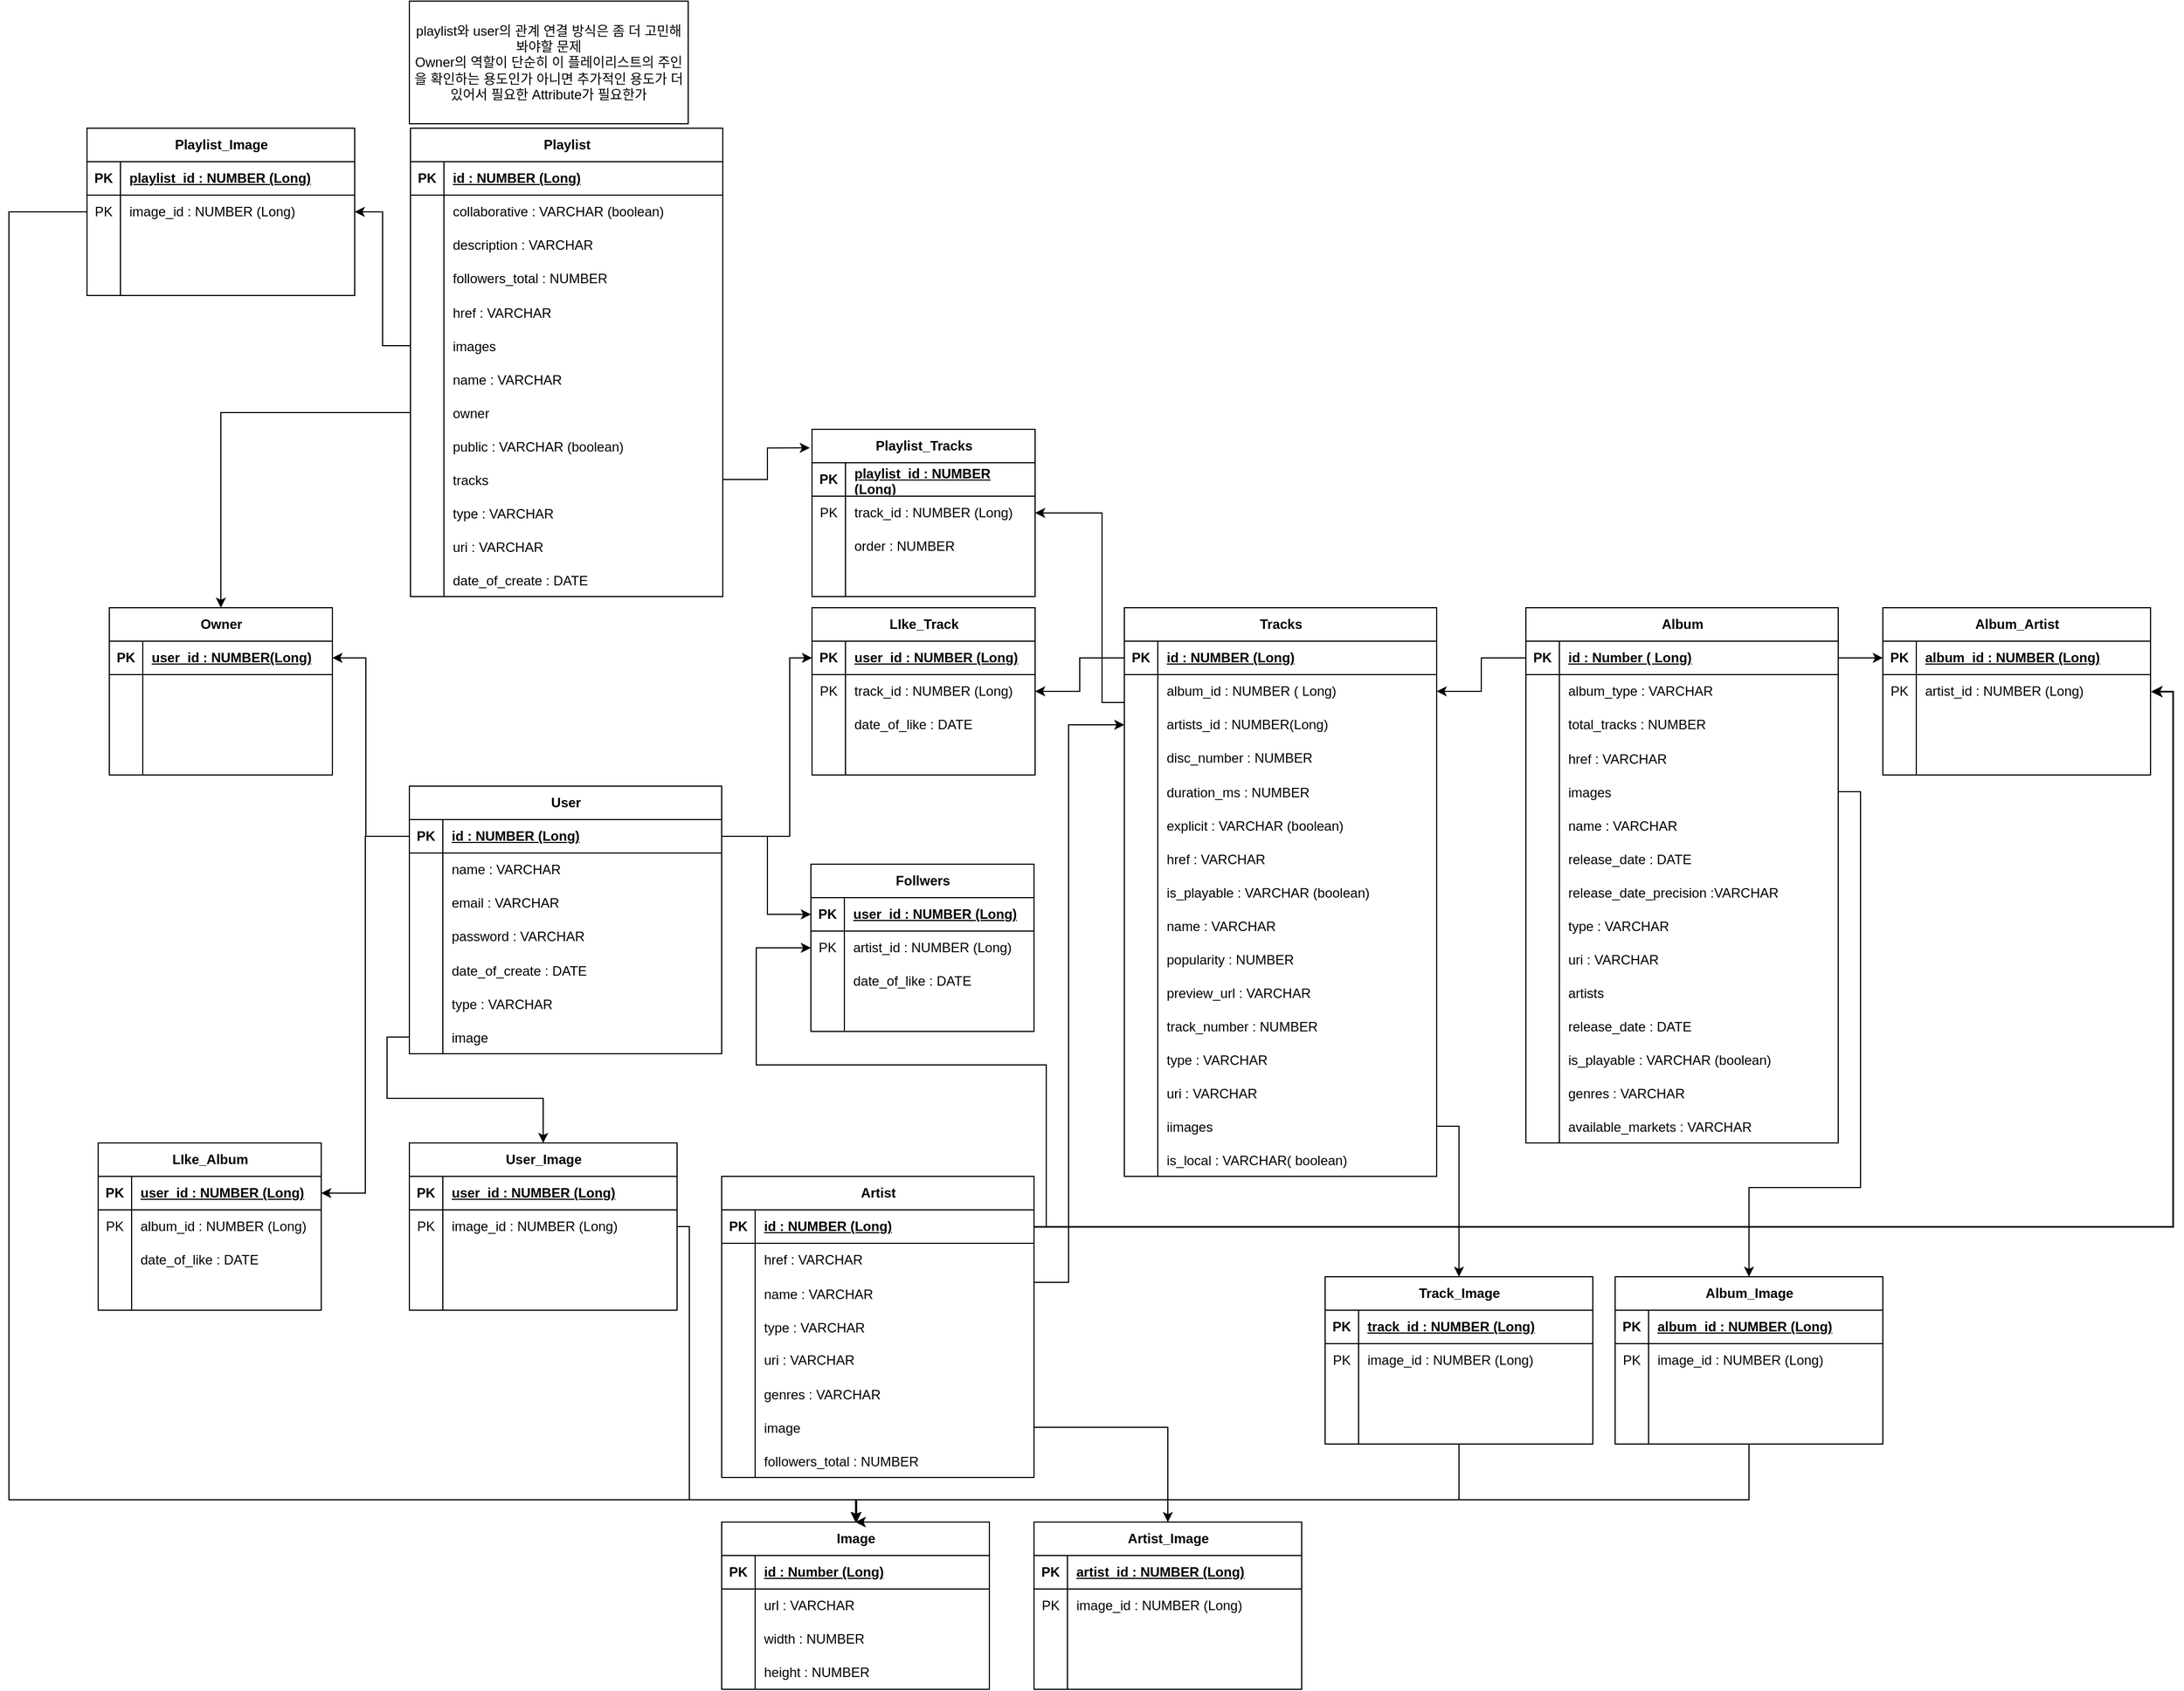 <mxfile version="21.7.2" type="device">
  <diagram name="페이지-1" id="q4cmm6Gt9aSXQXQ5aNz7">
    <mxGraphModel dx="3341" dy="2098" grid="1" gridSize="10" guides="1" tooltips="1" connect="1" arrows="1" fold="1" page="1" pageScale="1" pageWidth="827" pageHeight="1169" math="0" shadow="0">
      <root>
        <mxCell id="0" />
        <mxCell id="1" parent="0" />
        <mxCell id="qiYpQ_CQytjfjUNxKCz5-1" value="Tracks" style="shape=table;startSize=30;container=1;collapsible=1;childLayout=tableLayout;fixedRows=1;rowLines=0;fontStyle=1;align=center;resizeLast=1;html=1;" parent="1" vertex="1">
          <mxGeometry x="-600" y="-40" width="280" height="510" as="geometry">
            <mxRectangle x="250" y="70" width="80" height="30" as="alternateBounds" />
          </mxGeometry>
        </mxCell>
        <mxCell id="qiYpQ_CQytjfjUNxKCz5-2" value="" style="shape=tableRow;horizontal=0;startSize=0;swimlaneHead=0;swimlaneBody=0;fillColor=none;collapsible=0;dropTarget=0;points=[[0,0.5],[1,0.5]];portConstraint=eastwest;top=0;left=0;right=0;bottom=1;" parent="qiYpQ_CQytjfjUNxKCz5-1" vertex="1">
          <mxGeometry y="30" width="280" height="30" as="geometry" />
        </mxCell>
        <mxCell id="qiYpQ_CQytjfjUNxKCz5-3" value="PK" style="shape=partialRectangle;connectable=0;fillColor=none;top=0;left=0;bottom=0;right=0;fontStyle=1;overflow=hidden;whiteSpace=wrap;html=1;" parent="qiYpQ_CQytjfjUNxKCz5-2" vertex="1">
          <mxGeometry width="30" height="30" as="geometry">
            <mxRectangle width="30" height="30" as="alternateBounds" />
          </mxGeometry>
        </mxCell>
        <mxCell id="qiYpQ_CQytjfjUNxKCz5-4" value="id : NUMBER (Long)" style="shape=partialRectangle;connectable=0;fillColor=none;top=0;left=0;bottom=0;right=0;align=left;spacingLeft=6;fontStyle=5;overflow=hidden;whiteSpace=wrap;html=1;" parent="qiYpQ_CQytjfjUNxKCz5-2" vertex="1">
          <mxGeometry x="30" width="250" height="30" as="geometry">
            <mxRectangle width="250" height="30" as="alternateBounds" />
          </mxGeometry>
        </mxCell>
        <mxCell id="qiYpQ_CQytjfjUNxKCz5-5" value="" style="shape=tableRow;horizontal=0;startSize=0;swimlaneHead=0;swimlaneBody=0;fillColor=none;collapsible=0;dropTarget=0;points=[[0,0.5],[1,0.5]];portConstraint=eastwest;top=0;left=0;right=0;bottom=0;" parent="qiYpQ_CQytjfjUNxKCz5-1" vertex="1">
          <mxGeometry y="60" width="280" height="30" as="geometry" />
        </mxCell>
        <mxCell id="qiYpQ_CQytjfjUNxKCz5-6" value="" style="shape=partialRectangle;connectable=0;fillColor=none;top=0;left=0;bottom=0;right=0;editable=1;overflow=hidden;whiteSpace=wrap;html=1;" parent="qiYpQ_CQytjfjUNxKCz5-5" vertex="1">
          <mxGeometry width="30" height="30" as="geometry">
            <mxRectangle width="30" height="30" as="alternateBounds" />
          </mxGeometry>
        </mxCell>
        <mxCell id="qiYpQ_CQytjfjUNxKCz5-7" value="album_id : NUMBER ( Long)" style="shape=partialRectangle;connectable=0;fillColor=none;top=0;left=0;bottom=0;right=0;align=left;spacingLeft=6;overflow=hidden;whiteSpace=wrap;html=1;" parent="qiYpQ_CQytjfjUNxKCz5-5" vertex="1">
          <mxGeometry x="30" width="250" height="30" as="geometry">
            <mxRectangle width="250" height="30" as="alternateBounds" />
          </mxGeometry>
        </mxCell>
        <mxCell id="qiYpQ_CQytjfjUNxKCz5-8" value="" style="shape=tableRow;horizontal=0;startSize=0;swimlaneHead=0;swimlaneBody=0;fillColor=none;collapsible=0;dropTarget=0;points=[[0,0.5],[1,0.5]];portConstraint=eastwest;top=0;left=0;right=0;bottom=0;" parent="qiYpQ_CQytjfjUNxKCz5-1" vertex="1">
          <mxGeometry y="90" width="280" height="30" as="geometry" />
        </mxCell>
        <mxCell id="qiYpQ_CQytjfjUNxKCz5-9" value="" style="shape=partialRectangle;connectable=0;fillColor=none;top=0;left=0;bottom=0;right=0;editable=1;overflow=hidden;whiteSpace=wrap;html=1;" parent="qiYpQ_CQytjfjUNxKCz5-8" vertex="1">
          <mxGeometry width="30" height="30" as="geometry">
            <mxRectangle width="30" height="30" as="alternateBounds" />
          </mxGeometry>
        </mxCell>
        <mxCell id="qiYpQ_CQytjfjUNxKCz5-10" value="artists_id : NUMBER(Long)" style="shape=partialRectangle;connectable=0;fillColor=none;top=0;left=0;bottom=0;right=0;align=left;spacingLeft=6;overflow=hidden;whiteSpace=wrap;html=1;" parent="qiYpQ_CQytjfjUNxKCz5-8" vertex="1">
          <mxGeometry x="30" width="250" height="30" as="geometry">
            <mxRectangle width="250" height="30" as="alternateBounds" />
          </mxGeometry>
        </mxCell>
        <mxCell id="qiYpQ_CQytjfjUNxKCz5-11" value="" style="shape=tableRow;horizontal=0;startSize=0;swimlaneHead=0;swimlaneBody=0;fillColor=none;collapsible=0;dropTarget=0;points=[[0,0.5],[1,0.5]];portConstraint=eastwest;top=0;left=0;right=0;bottom=0;" parent="qiYpQ_CQytjfjUNxKCz5-1" vertex="1">
          <mxGeometry y="120" width="280" height="30" as="geometry" />
        </mxCell>
        <mxCell id="qiYpQ_CQytjfjUNxKCz5-12" value="" style="shape=partialRectangle;connectable=0;fillColor=none;top=0;left=0;bottom=0;right=0;editable=1;overflow=hidden;whiteSpace=wrap;html=1;" parent="qiYpQ_CQytjfjUNxKCz5-11" vertex="1">
          <mxGeometry width="30" height="30" as="geometry">
            <mxRectangle width="30" height="30" as="alternateBounds" />
          </mxGeometry>
        </mxCell>
        <mxCell id="qiYpQ_CQytjfjUNxKCz5-13" value="disc_number : NUMBER" style="shape=partialRectangle;connectable=0;fillColor=none;top=0;left=0;bottom=0;right=0;align=left;spacingLeft=6;overflow=hidden;whiteSpace=wrap;html=1;" parent="qiYpQ_CQytjfjUNxKCz5-11" vertex="1">
          <mxGeometry x="30" width="250" height="30" as="geometry">
            <mxRectangle width="250" height="30" as="alternateBounds" />
          </mxGeometry>
        </mxCell>
        <mxCell id="qiYpQ_CQytjfjUNxKCz5-15" value="" style="shape=tableRow;horizontal=0;startSize=0;swimlaneHead=0;swimlaneBody=0;fillColor=none;collapsible=0;dropTarget=0;points=[[0,0.5],[1,0.5]];portConstraint=eastwest;top=0;left=0;right=0;bottom=0;" parent="qiYpQ_CQytjfjUNxKCz5-1" vertex="1">
          <mxGeometry y="150" width="280" height="30" as="geometry" />
        </mxCell>
        <mxCell id="qiYpQ_CQytjfjUNxKCz5-16" value="" style="shape=partialRectangle;connectable=0;fillColor=none;top=0;left=0;bottom=0;right=0;editable=1;overflow=hidden;" parent="qiYpQ_CQytjfjUNxKCz5-15" vertex="1">
          <mxGeometry width="30" height="30" as="geometry">
            <mxRectangle width="30" height="30" as="alternateBounds" />
          </mxGeometry>
        </mxCell>
        <mxCell id="qiYpQ_CQytjfjUNxKCz5-17" value="duration_ms : NUMBER" style="shape=partialRectangle;connectable=0;fillColor=none;top=0;left=0;bottom=0;right=0;align=left;spacingLeft=6;overflow=hidden;" parent="qiYpQ_CQytjfjUNxKCz5-15" vertex="1">
          <mxGeometry x="30" width="250" height="30" as="geometry">
            <mxRectangle width="250" height="30" as="alternateBounds" />
          </mxGeometry>
        </mxCell>
        <mxCell id="qiYpQ_CQytjfjUNxKCz5-28" value="" style="shape=tableRow;horizontal=0;startSize=0;swimlaneHead=0;swimlaneBody=0;fillColor=none;collapsible=0;dropTarget=0;points=[[0,0.5],[1,0.5]];portConstraint=eastwest;top=0;left=0;right=0;bottom=0;" parent="qiYpQ_CQytjfjUNxKCz5-1" vertex="1">
          <mxGeometry y="180" width="280" height="30" as="geometry" />
        </mxCell>
        <mxCell id="qiYpQ_CQytjfjUNxKCz5-29" value="" style="shape=partialRectangle;connectable=0;fillColor=none;top=0;left=0;bottom=0;right=0;editable=1;overflow=hidden;" parent="qiYpQ_CQytjfjUNxKCz5-28" vertex="1">
          <mxGeometry width="30" height="30" as="geometry">
            <mxRectangle width="30" height="30" as="alternateBounds" />
          </mxGeometry>
        </mxCell>
        <mxCell id="qiYpQ_CQytjfjUNxKCz5-30" value="explicit : VARCHAR (boolean)" style="shape=partialRectangle;connectable=0;fillColor=none;top=0;left=0;bottom=0;right=0;align=left;spacingLeft=6;overflow=hidden;" parent="qiYpQ_CQytjfjUNxKCz5-28" vertex="1">
          <mxGeometry x="30" width="250" height="30" as="geometry">
            <mxRectangle width="250" height="30" as="alternateBounds" />
          </mxGeometry>
        </mxCell>
        <mxCell id="qiYpQ_CQytjfjUNxKCz5-38" value="" style="shape=tableRow;horizontal=0;startSize=0;swimlaneHead=0;swimlaneBody=0;fillColor=none;collapsible=0;dropTarget=0;points=[[0,0.5],[1,0.5]];portConstraint=eastwest;top=0;left=0;right=0;bottom=0;" parent="qiYpQ_CQytjfjUNxKCz5-1" vertex="1">
          <mxGeometry y="210" width="280" height="30" as="geometry" />
        </mxCell>
        <mxCell id="qiYpQ_CQytjfjUNxKCz5-39" value="" style="shape=partialRectangle;connectable=0;fillColor=none;top=0;left=0;bottom=0;right=0;editable=1;overflow=hidden;" parent="qiYpQ_CQytjfjUNxKCz5-38" vertex="1">
          <mxGeometry width="30" height="30" as="geometry">
            <mxRectangle width="30" height="30" as="alternateBounds" />
          </mxGeometry>
        </mxCell>
        <mxCell id="qiYpQ_CQytjfjUNxKCz5-40" value="href : VARCHAR" style="shape=partialRectangle;connectable=0;fillColor=none;top=0;left=0;bottom=0;right=0;align=left;spacingLeft=6;overflow=hidden;" parent="qiYpQ_CQytjfjUNxKCz5-38" vertex="1">
          <mxGeometry x="30" width="250" height="30" as="geometry">
            <mxRectangle width="250" height="30" as="alternateBounds" />
          </mxGeometry>
        </mxCell>
        <mxCell id="qiYpQ_CQytjfjUNxKCz5-41" value="" style="shape=tableRow;horizontal=0;startSize=0;swimlaneHead=0;swimlaneBody=0;fillColor=none;collapsible=0;dropTarget=0;points=[[0,0.5],[1,0.5]];portConstraint=eastwest;top=0;left=0;right=0;bottom=0;" parent="qiYpQ_CQytjfjUNxKCz5-1" vertex="1">
          <mxGeometry y="240" width="280" height="30" as="geometry" />
        </mxCell>
        <mxCell id="qiYpQ_CQytjfjUNxKCz5-42" value="" style="shape=partialRectangle;connectable=0;fillColor=none;top=0;left=0;bottom=0;right=0;editable=1;overflow=hidden;" parent="qiYpQ_CQytjfjUNxKCz5-41" vertex="1">
          <mxGeometry width="30" height="30" as="geometry">
            <mxRectangle width="30" height="30" as="alternateBounds" />
          </mxGeometry>
        </mxCell>
        <mxCell id="qiYpQ_CQytjfjUNxKCz5-43" value="is_playable : VARCHAR (boolean)" style="shape=partialRectangle;connectable=0;fillColor=none;top=0;left=0;bottom=0;right=0;align=left;spacingLeft=6;overflow=hidden;" parent="qiYpQ_CQytjfjUNxKCz5-41" vertex="1">
          <mxGeometry x="30" width="250" height="30" as="geometry">
            <mxRectangle width="250" height="30" as="alternateBounds" />
          </mxGeometry>
        </mxCell>
        <mxCell id="qiYpQ_CQytjfjUNxKCz5-44" value="" style="shape=tableRow;horizontal=0;startSize=0;swimlaneHead=0;swimlaneBody=0;fillColor=none;collapsible=0;dropTarget=0;points=[[0,0.5],[1,0.5]];portConstraint=eastwest;top=0;left=0;right=0;bottom=0;" parent="qiYpQ_CQytjfjUNxKCz5-1" vertex="1">
          <mxGeometry y="270" width="280" height="30" as="geometry" />
        </mxCell>
        <mxCell id="qiYpQ_CQytjfjUNxKCz5-45" value="" style="shape=partialRectangle;connectable=0;fillColor=none;top=0;left=0;bottom=0;right=0;editable=1;overflow=hidden;" parent="qiYpQ_CQytjfjUNxKCz5-44" vertex="1">
          <mxGeometry width="30" height="30" as="geometry">
            <mxRectangle width="30" height="30" as="alternateBounds" />
          </mxGeometry>
        </mxCell>
        <mxCell id="qiYpQ_CQytjfjUNxKCz5-46" value="name : VARCHAR" style="shape=partialRectangle;connectable=0;fillColor=none;top=0;left=0;bottom=0;right=0;align=left;spacingLeft=6;overflow=hidden;" parent="qiYpQ_CQytjfjUNxKCz5-44" vertex="1">
          <mxGeometry x="30" width="250" height="30" as="geometry">
            <mxRectangle width="250" height="30" as="alternateBounds" />
          </mxGeometry>
        </mxCell>
        <mxCell id="qiYpQ_CQytjfjUNxKCz5-47" value="" style="shape=tableRow;horizontal=0;startSize=0;swimlaneHead=0;swimlaneBody=0;fillColor=none;collapsible=0;dropTarget=0;points=[[0,0.5],[1,0.5]];portConstraint=eastwest;top=0;left=0;right=0;bottom=0;" parent="qiYpQ_CQytjfjUNxKCz5-1" vertex="1">
          <mxGeometry y="300" width="280" height="30" as="geometry" />
        </mxCell>
        <mxCell id="qiYpQ_CQytjfjUNxKCz5-48" value="" style="shape=partialRectangle;connectable=0;fillColor=none;top=0;left=0;bottom=0;right=0;editable=1;overflow=hidden;" parent="qiYpQ_CQytjfjUNxKCz5-47" vertex="1">
          <mxGeometry width="30" height="30" as="geometry">
            <mxRectangle width="30" height="30" as="alternateBounds" />
          </mxGeometry>
        </mxCell>
        <mxCell id="qiYpQ_CQytjfjUNxKCz5-49" value="popularity : NUMBER" style="shape=partialRectangle;connectable=0;fillColor=none;top=0;left=0;bottom=0;right=0;align=left;spacingLeft=6;overflow=hidden;" parent="qiYpQ_CQytjfjUNxKCz5-47" vertex="1">
          <mxGeometry x="30" width="250" height="30" as="geometry">
            <mxRectangle width="250" height="30" as="alternateBounds" />
          </mxGeometry>
        </mxCell>
        <mxCell id="qiYpQ_CQytjfjUNxKCz5-50" value="" style="shape=tableRow;horizontal=0;startSize=0;swimlaneHead=0;swimlaneBody=0;fillColor=none;collapsible=0;dropTarget=0;points=[[0,0.5],[1,0.5]];portConstraint=eastwest;top=0;left=0;right=0;bottom=0;" parent="qiYpQ_CQytjfjUNxKCz5-1" vertex="1">
          <mxGeometry y="330" width="280" height="30" as="geometry" />
        </mxCell>
        <mxCell id="qiYpQ_CQytjfjUNxKCz5-51" value="" style="shape=partialRectangle;connectable=0;fillColor=none;top=0;left=0;bottom=0;right=0;editable=1;overflow=hidden;" parent="qiYpQ_CQytjfjUNxKCz5-50" vertex="1">
          <mxGeometry width="30" height="30" as="geometry">
            <mxRectangle width="30" height="30" as="alternateBounds" />
          </mxGeometry>
        </mxCell>
        <mxCell id="qiYpQ_CQytjfjUNxKCz5-52" value="preview_url : VARCHAR" style="shape=partialRectangle;connectable=0;fillColor=none;top=0;left=0;bottom=0;right=0;align=left;spacingLeft=6;overflow=hidden;" parent="qiYpQ_CQytjfjUNxKCz5-50" vertex="1">
          <mxGeometry x="30" width="250" height="30" as="geometry">
            <mxRectangle width="250" height="30" as="alternateBounds" />
          </mxGeometry>
        </mxCell>
        <mxCell id="qiYpQ_CQytjfjUNxKCz5-53" value="" style="shape=tableRow;horizontal=0;startSize=0;swimlaneHead=0;swimlaneBody=0;fillColor=none;collapsible=0;dropTarget=0;points=[[0,0.5],[1,0.5]];portConstraint=eastwest;top=0;left=0;right=0;bottom=0;" parent="qiYpQ_CQytjfjUNxKCz5-1" vertex="1">
          <mxGeometry y="360" width="280" height="30" as="geometry" />
        </mxCell>
        <mxCell id="qiYpQ_CQytjfjUNxKCz5-54" value="" style="shape=partialRectangle;connectable=0;fillColor=none;top=0;left=0;bottom=0;right=0;editable=1;overflow=hidden;" parent="qiYpQ_CQytjfjUNxKCz5-53" vertex="1">
          <mxGeometry width="30" height="30" as="geometry">
            <mxRectangle width="30" height="30" as="alternateBounds" />
          </mxGeometry>
        </mxCell>
        <mxCell id="qiYpQ_CQytjfjUNxKCz5-55" value="track_number : NUMBER" style="shape=partialRectangle;connectable=0;fillColor=none;top=0;left=0;bottom=0;right=0;align=left;spacingLeft=6;overflow=hidden;" parent="qiYpQ_CQytjfjUNxKCz5-53" vertex="1">
          <mxGeometry x="30" width="250" height="30" as="geometry">
            <mxRectangle width="250" height="30" as="alternateBounds" />
          </mxGeometry>
        </mxCell>
        <mxCell id="qiYpQ_CQytjfjUNxKCz5-56" value="" style="shape=tableRow;horizontal=0;startSize=0;swimlaneHead=0;swimlaneBody=0;fillColor=none;collapsible=0;dropTarget=0;points=[[0,0.5],[1,0.5]];portConstraint=eastwest;top=0;left=0;right=0;bottom=0;" parent="qiYpQ_CQytjfjUNxKCz5-1" vertex="1">
          <mxGeometry y="390" width="280" height="30" as="geometry" />
        </mxCell>
        <mxCell id="qiYpQ_CQytjfjUNxKCz5-57" value="" style="shape=partialRectangle;connectable=0;fillColor=none;top=0;left=0;bottom=0;right=0;editable=1;overflow=hidden;" parent="qiYpQ_CQytjfjUNxKCz5-56" vertex="1">
          <mxGeometry width="30" height="30" as="geometry">
            <mxRectangle width="30" height="30" as="alternateBounds" />
          </mxGeometry>
        </mxCell>
        <mxCell id="qiYpQ_CQytjfjUNxKCz5-58" value="type : VARCHAR" style="shape=partialRectangle;connectable=0;fillColor=none;top=0;left=0;bottom=0;right=0;align=left;spacingLeft=6;overflow=hidden;" parent="qiYpQ_CQytjfjUNxKCz5-56" vertex="1">
          <mxGeometry x="30" width="250" height="30" as="geometry">
            <mxRectangle width="250" height="30" as="alternateBounds" />
          </mxGeometry>
        </mxCell>
        <mxCell id="qiYpQ_CQytjfjUNxKCz5-59" value="" style="shape=tableRow;horizontal=0;startSize=0;swimlaneHead=0;swimlaneBody=0;fillColor=none;collapsible=0;dropTarget=0;points=[[0,0.5],[1,0.5]];portConstraint=eastwest;top=0;left=0;right=0;bottom=0;" parent="qiYpQ_CQytjfjUNxKCz5-1" vertex="1">
          <mxGeometry y="420" width="280" height="30" as="geometry" />
        </mxCell>
        <mxCell id="qiYpQ_CQytjfjUNxKCz5-60" value="" style="shape=partialRectangle;connectable=0;fillColor=none;top=0;left=0;bottom=0;right=0;editable=1;overflow=hidden;" parent="qiYpQ_CQytjfjUNxKCz5-59" vertex="1">
          <mxGeometry width="30" height="30" as="geometry">
            <mxRectangle width="30" height="30" as="alternateBounds" />
          </mxGeometry>
        </mxCell>
        <mxCell id="qiYpQ_CQytjfjUNxKCz5-61" value="uri : VARCHAR" style="shape=partialRectangle;connectable=0;fillColor=none;top=0;left=0;bottom=0;right=0;align=left;spacingLeft=6;overflow=hidden;" parent="qiYpQ_CQytjfjUNxKCz5-59" vertex="1">
          <mxGeometry x="30" width="250" height="30" as="geometry">
            <mxRectangle width="250" height="30" as="alternateBounds" />
          </mxGeometry>
        </mxCell>
        <mxCell id="I1bZ-bjWeaw8aa5m-gIM-311" value="" style="shape=tableRow;horizontal=0;startSize=0;swimlaneHead=0;swimlaneBody=0;fillColor=none;collapsible=0;dropTarget=0;points=[[0,0.5],[1,0.5]];portConstraint=eastwest;top=0;left=0;right=0;bottom=0;" parent="qiYpQ_CQytjfjUNxKCz5-1" vertex="1">
          <mxGeometry y="450" width="280" height="30" as="geometry" />
        </mxCell>
        <mxCell id="I1bZ-bjWeaw8aa5m-gIM-312" value="" style="shape=partialRectangle;connectable=0;fillColor=none;top=0;left=0;bottom=0;right=0;editable=1;overflow=hidden;" parent="I1bZ-bjWeaw8aa5m-gIM-311" vertex="1">
          <mxGeometry width="30" height="30" as="geometry">
            <mxRectangle width="30" height="30" as="alternateBounds" />
          </mxGeometry>
        </mxCell>
        <mxCell id="I1bZ-bjWeaw8aa5m-gIM-313" value="iimages" style="shape=partialRectangle;connectable=0;fillColor=none;top=0;left=0;bottom=0;right=0;align=left;spacingLeft=6;overflow=hidden;" parent="I1bZ-bjWeaw8aa5m-gIM-311" vertex="1">
          <mxGeometry x="30" width="250" height="30" as="geometry">
            <mxRectangle width="250" height="30" as="alternateBounds" />
          </mxGeometry>
        </mxCell>
        <mxCell id="qiYpQ_CQytjfjUNxKCz5-62" value="" style="shape=tableRow;horizontal=0;startSize=0;swimlaneHead=0;swimlaneBody=0;fillColor=none;collapsible=0;dropTarget=0;points=[[0,0.5],[1,0.5]];portConstraint=eastwest;top=0;left=0;right=0;bottom=0;" parent="qiYpQ_CQytjfjUNxKCz5-1" vertex="1">
          <mxGeometry y="480" width="280" height="30" as="geometry" />
        </mxCell>
        <mxCell id="qiYpQ_CQytjfjUNxKCz5-63" value="" style="shape=partialRectangle;connectable=0;fillColor=none;top=0;left=0;bottom=0;right=0;editable=1;overflow=hidden;" parent="qiYpQ_CQytjfjUNxKCz5-62" vertex="1">
          <mxGeometry width="30" height="30" as="geometry">
            <mxRectangle width="30" height="30" as="alternateBounds" />
          </mxGeometry>
        </mxCell>
        <mxCell id="qiYpQ_CQytjfjUNxKCz5-64" value="is_local : VARCHAR( boolean)" style="shape=partialRectangle;connectable=0;fillColor=none;top=0;left=0;bottom=0;right=0;align=left;spacingLeft=6;overflow=hidden;" parent="qiYpQ_CQytjfjUNxKCz5-62" vertex="1">
          <mxGeometry x="30" width="250" height="30" as="geometry">
            <mxRectangle width="250" height="30" as="alternateBounds" />
          </mxGeometry>
        </mxCell>
        <mxCell id="qiYpQ_CQytjfjUNxKCz5-21" value="" style="shape=tableRow;horizontal=0;startSize=0;swimlaneHead=0;swimlaneBody=0;fillColor=none;collapsible=0;dropTarget=0;points=[[0,0.5],[1,0.5]];portConstraint=eastwest;top=0;left=0;right=0;bottom=0;" parent="1" vertex="1">
          <mxGeometry x="40" y="250" width="180" height="30" as="geometry" />
        </mxCell>
        <mxCell id="qiYpQ_CQytjfjUNxKCz5-22" value="" style="shape=partialRectangle;connectable=0;fillColor=none;top=0;left=0;bottom=0;right=0;editable=1;overflow=hidden;" parent="qiYpQ_CQytjfjUNxKCz5-21" vertex="1">
          <mxGeometry width="30" height="30" as="geometry">
            <mxRectangle width="30" height="30" as="alternateBounds" />
          </mxGeometry>
        </mxCell>
        <mxCell id="qiYpQ_CQytjfjUNxKCz5-24" value="" style="shape=tableRow;horizontal=0;startSize=0;swimlaneHead=0;swimlaneBody=0;fillColor=none;collapsible=0;dropTarget=0;points=[[0,0.5],[1,0.5]];portConstraint=eastwest;top=0;left=0;right=0;bottom=0;" parent="1" vertex="1">
          <mxGeometry x="40" y="220" width="180" height="30" as="geometry" />
        </mxCell>
        <mxCell id="qiYpQ_CQytjfjUNxKCz5-25" value="" style="shape=partialRectangle;connectable=0;fillColor=none;top=0;left=0;bottom=0;right=0;editable=1;overflow=hidden;" parent="qiYpQ_CQytjfjUNxKCz5-24" vertex="1">
          <mxGeometry width="30" height="30" as="geometry">
            <mxRectangle width="30" height="30" as="alternateBounds" />
          </mxGeometry>
        </mxCell>
        <mxCell id="qiYpQ_CQytjfjUNxKCz5-65" value="Album" style="shape=table;startSize=30;container=1;collapsible=1;childLayout=tableLayout;fixedRows=1;rowLines=0;fontStyle=1;align=center;resizeLast=1;html=1;" parent="1" vertex="1">
          <mxGeometry x="-240" y="-40" width="280" height="480" as="geometry" />
        </mxCell>
        <mxCell id="qiYpQ_CQytjfjUNxKCz5-66" value="" style="shape=tableRow;horizontal=0;startSize=0;swimlaneHead=0;swimlaneBody=0;fillColor=none;collapsible=0;dropTarget=0;points=[[0,0.5],[1,0.5]];portConstraint=eastwest;top=0;left=0;right=0;bottom=1;" parent="qiYpQ_CQytjfjUNxKCz5-65" vertex="1">
          <mxGeometry y="30" width="280" height="30" as="geometry" />
        </mxCell>
        <mxCell id="qiYpQ_CQytjfjUNxKCz5-67" value="PK" style="shape=partialRectangle;connectable=0;fillColor=none;top=0;left=0;bottom=0;right=0;fontStyle=1;overflow=hidden;whiteSpace=wrap;html=1;" parent="qiYpQ_CQytjfjUNxKCz5-66" vertex="1">
          <mxGeometry width="30" height="30" as="geometry">
            <mxRectangle width="30" height="30" as="alternateBounds" />
          </mxGeometry>
        </mxCell>
        <mxCell id="qiYpQ_CQytjfjUNxKCz5-68" value="id : Number ( Long)" style="shape=partialRectangle;connectable=0;fillColor=none;top=0;left=0;bottom=0;right=0;align=left;spacingLeft=6;fontStyle=5;overflow=hidden;whiteSpace=wrap;html=1;" parent="qiYpQ_CQytjfjUNxKCz5-66" vertex="1">
          <mxGeometry x="30" width="250" height="30" as="geometry">
            <mxRectangle width="250" height="30" as="alternateBounds" />
          </mxGeometry>
        </mxCell>
        <mxCell id="qiYpQ_CQytjfjUNxKCz5-69" value="" style="shape=tableRow;horizontal=0;startSize=0;swimlaneHead=0;swimlaneBody=0;fillColor=none;collapsible=0;dropTarget=0;points=[[0,0.5],[1,0.5]];portConstraint=eastwest;top=0;left=0;right=0;bottom=0;" parent="qiYpQ_CQytjfjUNxKCz5-65" vertex="1">
          <mxGeometry y="60" width="280" height="30" as="geometry" />
        </mxCell>
        <mxCell id="qiYpQ_CQytjfjUNxKCz5-70" value="" style="shape=partialRectangle;connectable=0;fillColor=none;top=0;left=0;bottom=0;right=0;editable=1;overflow=hidden;whiteSpace=wrap;html=1;" parent="qiYpQ_CQytjfjUNxKCz5-69" vertex="1">
          <mxGeometry width="30" height="30" as="geometry">
            <mxRectangle width="30" height="30" as="alternateBounds" />
          </mxGeometry>
        </mxCell>
        <mxCell id="qiYpQ_CQytjfjUNxKCz5-71" value="album_type : VARCHAR" style="shape=partialRectangle;connectable=0;fillColor=none;top=0;left=0;bottom=0;right=0;align=left;spacingLeft=6;overflow=hidden;whiteSpace=wrap;html=1;" parent="qiYpQ_CQytjfjUNxKCz5-69" vertex="1">
          <mxGeometry x="30" width="250" height="30" as="geometry">
            <mxRectangle width="250" height="30" as="alternateBounds" />
          </mxGeometry>
        </mxCell>
        <mxCell id="qiYpQ_CQytjfjUNxKCz5-72" value="" style="shape=tableRow;horizontal=0;startSize=0;swimlaneHead=0;swimlaneBody=0;fillColor=none;collapsible=0;dropTarget=0;points=[[0,0.5],[1,0.5]];portConstraint=eastwest;top=0;left=0;right=0;bottom=0;" parent="qiYpQ_CQytjfjUNxKCz5-65" vertex="1">
          <mxGeometry y="90" width="280" height="30" as="geometry" />
        </mxCell>
        <mxCell id="qiYpQ_CQytjfjUNxKCz5-73" value="" style="shape=partialRectangle;connectable=0;fillColor=none;top=0;left=0;bottom=0;right=0;editable=1;overflow=hidden;whiteSpace=wrap;html=1;" parent="qiYpQ_CQytjfjUNxKCz5-72" vertex="1">
          <mxGeometry width="30" height="30" as="geometry">
            <mxRectangle width="30" height="30" as="alternateBounds" />
          </mxGeometry>
        </mxCell>
        <mxCell id="qiYpQ_CQytjfjUNxKCz5-74" value="total_tracks : NUMBER" style="shape=partialRectangle;connectable=0;fillColor=none;top=0;left=0;bottom=0;right=0;align=left;spacingLeft=6;overflow=hidden;whiteSpace=wrap;html=1;" parent="qiYpQ_CQytjfjUNxKCz5-72" vertex="1">
          <mxGeometry x="30" width="250" height="30" as="geometry">
            <mxRectangle width="250" height="30" as="alternateBounds" />
          </mxGeometry>
        </mxCell>
        <mxCell id="qiYpQ_CQytjfjUNxKCz5-79" value="" style="shape=tableRow;horizontal=0;startSize=0;swimlaneHead=0;swimlaneBody=0;fillColor=none;collapsible=0;dropTarget=0;points=[[0,0.5],[1,0.5]];portConstraint=eastwest;top=0;left=0;right=0;bottom=0;" parent="qiYpQ_CQytjfjUNxKCz5-65" vertex="1">
          <mxGeometry y="120" width="280" height="30" as="geometry" />
        </mxCell>
        <mxCell id="qiYpQ_CQytjfjUNxKCz5-80" value="" style="shape=partialRectangle;connectable=0;fillColor=none;top=0;left=0;bottom=0;right=0;editable=1;overflow=hidden;" parent="qiYpQ_CQytjfjUNxKCz5-79" vertex="1">
          <mxGeometry width="30" height="30" as="geometry">
            <mxRectangle width="30" height="30" as="alternateBounds" />
          </mxGeometry>
        </mxCell>
        <mxCell id="qiYpQ_CQytjfjUNxKCz5-81" value="href : VARCHAR" style="shape=partialRectangle;connectable=0;fillColor=none;top=0;left=0;bottom=0;right=0;align=left;spacingLeft=6;overflow=hidden;" parent="qiYpQ_CQytjfjUNxKCz5-79" vertex="1">
          <mxGeometry x="30" width="250" height="30" as="geometry">
            <mxRectangle width="250" height="30" as="alternateBounds" />
          </mxGeometry>
        </mxCell>
        <mxCell id="qiYpQ_CQytjfjUNxKCz5-85" value="" style="shape=tableRow;horizontal=0;startSize=0;swimlaneHead=0;swimlaneBody=0;fillColor=none;collapsible=0;dropTarget=0;points=[[0,0.5],[1,0.5]];portConstraint=eastwest;top=0;left=0;right=0;bottom=0;" parent="qiYpQ_CQytjfjUNxKCz5-65" vertex="1">
          <mxGeometry y="150" width="280" height="30" as="geometry" />
        </mxCell>
        <mxCell id="qiYpQ_CQytjfjUNxKCz5-86" value="" style="shape=partialRectangle;connectable=0;fillColor=none;top=0;left=0;bottom=0;right=0;editable=1;overflow=hidden;" parent="qiYpQ_CQytjfjUNxKCz5-85" vertex="1">
          <mxGeometry width="30" height="30" as="geometry">
            <mxRectangle width="30" height="30" as="alternateBounds" />
          </mxGeometry>
        </mxCell>
        <mxCell id="qiYpQ_CQytjfjUNxKCz5-87" value="images" style="shape=partialRectangle;connectable=0;fillColor=none;top=0;left=0;bottom=0;right=0;align=left;spacingLeft=6;overflow=hidden;" parent="qiYpQ_CQytjfjUNxKCz5-85" vertex="1">
          <mxGeometry x="30" width="250" height="30" as="geometry">
            <mxRectangle width="250" height="30" as="alternateBounds" />
          </mxGeometry>
        </mxCell>
        <mxCell id="qiYpQ_CQytjfjUNxKCz5-91" value="" style="shape=tableRow;horizontal=0;startSize=0;swimlaneHead=0;swimlaneBody=0;fillColor=none;collapsible=0;dropTarget=0;points=[[0,0.5],[1,0.5]];portConstraint=eastwest;top=0;left=0;right=0;bottom=0;" parent="qiYpQ_CQytjfjUNxKCz5-65" vertex="1">
          <mxGeometry y="180" width="280" height="30" as="geometry" />
        </mxCell>
        <mxCell id="qiYpQ_CQytjfjUNxKCz5-92" value="" style="shape=partialRectangle;connectable=0;fillColor=none;top=0;left=0;bottom=0;right=0;editable=1;overflow=hidden;" parent="qiYpQ_CQytjfjUNxKCz5-91" vertex="1">
          <mxGeometry width="30" height="30" as="geometry">
            <mxRectangle width="30" height="30" as="alternateBounds" />
          </mxGeometry>
        </mxCell>
        <mxCell id="qiYpQ_CQytjfjUNxKCz5-93" value="name : VARCHAR" style="shape=partialRectangle;connectable=0;fillColor=none;top=0;left=0;bottom=0;right=0;align=left;spacingLeft=6;overflow=hidden;" parent="qiYpQ_CQytjfjUNxKCz5-91" vertex="1">
          <mxGeometry x="30" width="250" height="30" as="geometry">
            <mxRectangle width="250" height="30" as="alternateBounds" />
          </mxGeometry>
        </mxCell>
        <mxCell id="qiYpQ_CQytjfjUNxKCz5-88" value="" style="shape=tableRow;horizontal=0;startSize=0;swimlaneHead=0;swimlaneBody=0;fillColor=none;collapsible=0;dropTarget=0;points=[[0,0.5],[1,0.5]];portConstraint=eastwest;top=0;left=0;right=0;bottom=0;" parent="qiYpQ_CQytjfjUNxKCz5-65" vertex="1">
          <mxGeometry y="210" width="280" height="30" as="geometry" />
        </mxCell>
        <mxCell id="qiYpQ_CQytjfjUNxKCz5-89" value="" style="shape=partialRectangle;connectable=0;fillColor=none;top=0;left=0;bottom=0;right=0;editable=1;overflow=hidden;" parent="qiYpQ_CQytjfjUNxKCz5-88" vertex="1">
          <mxGeometry width="30" height="30" as="geometry">
            <mxRectangle width="30" height="30" as="alternateBounds" />
          </mxGeometry>
        </mxCell>
        <mxCell id="qiYpQ_CQytjfjUNxKCz5-90" value="release_date : DATE" style="shape=partialRectangle;connectable=0;fillColor=none;top=0;left=0;bottom=0;right=0;align=left;spacingLeft=6;overflow=hidden;" parent="qiYpQ_CQytjfjUNxKCz5-88" vertex="1">
          <mxGeometry x="30" width="250" height="30" as="geometry">
            <mxRectangle width="250" height="30" as="alternateBounds" />
          </mxGeometry>
        </mxCell>
        <mxCell id="qiYpQ_CQytjfjUNxKCz5-97" value="" style="shape=tableRow;horizontal=0;startSize=0;swimlaneHead=0;swimlaneBody=0;fillColor=none;collapsible=0;dropTarget=0;points=[[0,0.5],[1,0.5]];portConstraint=eastwest;top=0;left=0;right=0;bottom=0;" parent="qiYpQ_CQytjfjUNxKCz5-65" vertex="1">
          <mxGeometry y="240" width="280" height="30" as="geometry" />
        </mxCell>
        <mxCell id="qiYpQ_CQytjfjUNxKCz5-98" value="" style="shape=partialRectangle;connectable=0;fillColor=none;top=0;left=0;bottom=0;right=0;editable=1;overflow=hidden;" parent="qiYpQ_CQytjfjUNxKCz5-97" vertex="1">
          <mxGeometry width="30" height="30" as="geometry">
            <mxRectangle width="30" height="30" as="alternateBounds" />
          </mxGeometry>
        </mxCell>
        <mxCell id="qiYpQ_CQytjfjUNxKCz5-99" value="release_date_precision :VARCHAR" style="shape=partialRectangle;connectable=0;fillColor=none;top=0;left=0;bottom=0;right=0;align=left;spacingLeft=6;overflow=hidden;" parent="qiYpQ_CQytjfjUNxKCz5-97" vertex="1">
          <mxGeometry x="30" width="250" height="30" as="geometry">
            <mxRectangle width="250" height="30" as="alternateBounds" />
          </mxGeometry>
        </mxCell>
        <mxCell id="qiYpQ_CQytjfjUNxKCz5-94" value="" style="shape=tableRow;horizontal=0;startSize=0;swimlaneHead=0;swimlaneBody=0;fillColor=none;collapsible=0;dropTarget=0;points=[[0,0.5],[1,0.5]];portConstraint=eastwest;top=0;left=0;right=0;bottom=0;" parent="qiYpQ_CQytjfjUNxKCz5-65" vertex="1">
          <mxGeometry y="270" width="280" height="30" as="geometry" />
        </mxCell>
        <mxCell id="qiYpQ_CQytjfjUNxKCz5-95" value="" style="shape=partialRectangle;connectable=0;fillColor=none;top=0;left=0;bottom=0;right=0;editable=1;overflow=hidden;" parent="qiYpQ_CQytjfjUNxKCz5-94" vertex="1">
          <mxGeometry width="30" height="30" as="geometry">
            <mxRectangle width="30" height="30" as="alternateBounds" />
          </mxGeometry>
        </mxCell>
        <mxCell id="qiYpQ_CQytjfjUNxKCz5-96" value="type : VARCHAR" style="shape=partialRectangle;connectable=0;fillColor=none;top=0;left=0;bottom=0;right=0;align=left;spacingLeft=6;overflow=hidden;" parent="qiYpQ_CQytjfjUNxKCz5-94" vertex="1">
          <mxGeometry x="30" width="250" height="30" as="geometry">
            <mxRectangle width="250" height="30" as="alternateBounds" />
          </mxGeometry>
        </mxCell>
        <mxCell id="qiYpQ_CQytjfjUNxKCz5-82" value="" style="shape=tableRow;horizontal=0;startSize=0;swimlaneHead=0;swimlaneBody=0;fillColor=none;collapsible=0;dropTarget=0;points=[[0,0.5],[1,0.5]];portConstraint=eastwest;top=0;left=0;right=0;bottom=0;" parent="qiYpQ_CQytjfjUNxKCz5-65" vertex="1">
          <mxGeometry y="300" width="280" height="30" as="geometry" />
        </mxCell>
        <mxCell id="qiYpQ_CQytjfjUNxKCz5-83" value="" style="shape=partialRectangle;connectable=0;fillColor=none;top=0;left=0;bottom=0;right=0;editable=1;overflow=hidden;" parent="qiYpQ_CQytjfjUNxKCz5-82" vertex="1">
          <mxGeometry width="30" height="30" as="geometry">
            <mxRectangle width="30" height="30" as="alternateBounds" />
          </mxGeometry>
        </mxCell>
        <mxCell id="qiYpQ_CQytjfjUNxKCz5-84" value="uri : VARCHAR" style="shape=partialRectangle;connectable=0;fillColor=none;top=0;left=0;bottom=0;right=0;align=left;spacingLeft=6;overflow=hidden;" parent="qiYpQ_CQytjfjUNxKCz5-82" vertex="1">
          <mxGeometry x="30" width="250" height="30" as="geometry">
            <mxRectangle width="250" height="30" as="alternateBounds" />
          </mxGeometry>
        </mxCell>
        <mxCell id="qiYpQ_CQytjfjUNxKCz5-100" value="" style="shape=tableRow;horizontal=0;startSize=0;swimlaneHead=0;swimlaneBody=0;fillColor=none;collapsible=0;dropTarget=0;points=[[0,0.5],[1,0.5]];portConstraint=eastwest;top=0;left=0;right=0;bottom=0;" parent="qiYpQ_CQytjfjUNxKCz5-65" vertex="1">
          <mxGeometry y="330" width="280" height="30" as="geometry" />
        </mxCell>
        <mxCell id="qiYpQ_CQytjfjUNxKCz5-101" value="" style="shape=partialRectangle;connectable=0;fillColor=none;top=0;left=0;bottom=0;right=0;editable=1;overflow=hidden;" parent="qiYpQ_CQytjfjUNxKCz5-100" vertex="1">
          <mxGeometry width="30" height="30" as="geometry">
            <mxRectangle width="30" height="30" as="alternateBounds" />
          </mxGeometry>
        </mxCell>
        <mxCell id="qiYpQ_CQytjfjUNxKCz5-102" value="artists" style="shape=partialRectangle;connectable=0;fillColor=none;top=0;left=0;bottom=0;right=0;align=left;spacingLeft=6;overflow=hidden;" parent="qiYpQ_CQytjfjUNxKCz5-100" vertex="1">
          <mxGeometry x="30" width="250" height="30" as="geometry">
            <mxRectangle width="250" height="30" as="alternateBounds" />
          </mxGeometry>
        </mxCell>
        <mxCell id="I1bZ-bjWeaw8aa5m-gIM-89" value="" style="shape=tableRow;horizontal=0;startSize=0;swimlaneHead=0;swimlaneBody=0;fillColor=none;collapsible=0;dropTarget=0;points=[[0,0.5],[1,0.5]];portConstraint=eastwest;top=0;left=0;right=0;bottom=0;" parent="qiYpQ_CQytjfjUNxKCz5-65" vertex="1">
          <mxGeometry y="360" width="280" height="30" as="geometry" />
        </mxCell>
        <mxCell id="I1bZ-bjWeaw8aa5m-gIM-90" value="" style="shape=partialRectangle;connectable=0;fillColor=none;top=0;left=0;bottom=0;right=0;editable=1;overflow=hidden;" parent="I1bZ-bjWeaw8aa5m-gIM-89" vertex="1">
          <mxGeometry width="30" height="30" as="geometry">
            <mxRectangle width="30" height="30" as="alternateBounds" />
          </mxGeometry>
        </mxCell>
        <mxCell id="I1bZ-bjWeaw8aa5m-gIM-91" value="release_date : DATE" style="shape=partialRectangle;connectable=0;fillColor=none;top=0;left=0;bottom=0;right=0;align=left;spacingLeft=6;overflow=hidden;" parent="I1bZ-bjWeaw8aa5m-gIM-89" vertex="1">
          <mxGeometry x="30" width="250" height="30" as="geometry">
            <mxRectangle width="250" height="30" as="alternateBounds" />
          </mxGeometry>
        </mxCell>
        <mxCell id="qiYpQ_CQytjfjUNxKCz5-104" value="" style="shape=tableRow;horizontal=0;startSize=0;swimlaneHead=0;swimlaneBody=0;fillColor=none;collapsible=0;dropTarget=0;points=[[0,0.5],[1,0.5]];portConstraint=eastwest;top=0;left=0;right=0;bottom=0;" parent="qiYpQ_CQytjfjUNxKCz5-65" vertex="1">
          <mxGeometry y="390" width="280" height="30" as="geometry" />
        </mxCell>
        <mxCell id="qiYpQ_CQytjfjUNxKCz5-105" value="" style="shape=partialRectangle;connectable=0;fillColor=none;top=0;left=0;bottom=0;right=0;editable=1;overflow=hidden;" parent="qiYpQ_CQytjfjUNxKCz5-104" vertex="1">
          <mxGeometry width="30" height="30" as="geometry">
            <mxRectangle width="30" height="30" as="alternateBounds" />
          </mxGeometry>
        </mxCell>
        <mxCell id="qiYpQ_CQytjfjUNxKCz5-106" value="is_playable : VARCHAR (boolean)" style="shape=partialRectangle;connectable=0;fillColor=none;top=0;left=0;bottom=0;right=0;align=left;spacingLeft=6;overflow=hidden;" parent="qiYpQ_CQytjfjUNxKCz5-104" vertex="1">
          <mxGeometry x="30" width="250" height="30" as="geometry">
            <mxRectangle width="250" height="30" as="alternateBounds" />
          </mxGeometry>
        </mxCell>
        <mxCell id="I1bZ-bjWeaw8aa5m-gIM-123" value="" style="shape=tableRow;horizontal=0;startSize=0;swimlaneHead=0;swimlaneBody=0;fillColor=none;collapsible=0;dropTarget=0;points=[[0,0.5],[1,0.5]];portConstraint=eastwest;top=0;left=0;right=0;bottom=0;" parent="qiYpQ_CQytjfjUNxKCz5-65" vertex="1">
          <mxGeometry y="420" width="280" height="30" as="geometry" />
        </mxCell>
        <mxCell id="I1bZ-bjWeaw8aa5m-gIM-124" value="" style="shape=partialRectangle;connectable=0;fillColor=none;top=0;left=0;bottom=0;right=0;editable=1;overflow=hidden;" parent="I1bZ-bjWeaw8aa5m-gIM-123" vertex="1">
          <mxGeometry width="30" height="30" as="geometry">
            <mxRectangle width="30" height="30" as="alternateBounds" />
          </mxGeometry>
        </mxCell>
        <mxCell id="I1bZ-bjWeaw8aa5m-gIM-125" value="genres : VARCHAR" style="shape=partialRectangle;connectable=0;fillColor=none;top=0;left=0;bottom=0;right=0;align=left;spacingLeft=6;overflow=hidden;" parent="I1bZ-bjWeaw8aa5m-gIM-123" vertex="1">
          <mxGeometry x="30" width="250" height="30" as="geometry">
            <mxRectangle width="250" height="30" as="alternateBounds" />
          </mxGeometry>
        </mxCell>
        <mxCell id="I1bZ-bjWeaw8aa5m-gIM-126" value="" style="shape=tableRow;horizontal=0;startSize=0;swimlaneHead=0;swimlaneBody=0;fillColor=none;collapsible=0;dropTarget=0;points=[[0,0.5],[1,0.5]];portConstraint=eastwest;top=0;left=0;right=0;bottom=0;" parent="qiYpQ_CQytjfjUNxKCz5-65" vertex="1">
          <mxGeometry y="450" width="280" height="30" as="geometry" />
        </mxCell>
        <mxCell id="I1bZ-bjWeaw8aa5m-gIM-127" value="" style="shape=partialRectangle;connectable=0;fillColor=none;top=0;left=0;bottom=0;right=0;editable=1;overflow=hidden;" parent="I1bZ-bjWeaw8aa5m-gIM-126" vertex="1">
          <mxGeometry width="30" height="30" as="geometry">
            <mxRectangle width="30" height="30" as="alternateBounds" />
          </mxGeometry>
        </mxCell>
        <mxCell id="I1bZ-bjWeaw8aa5m-gIM-128" value="available_markets : VARCHAR" style="shape=partialRectangle;connectable=0;fillColor=none;top=0;left=0;bottom=0;right=0;align=left;spacingLeft=6;overflow=hidden;" parent="I1bZ-bjWeaw8aa5m-gIM-126" vertex="1">
          <mxGeometry x="30" width="250" height="30" as="geometry">
            <mxRectangle width="250" height="30" as="alternateBounds" />
          </mxGeometry>
        </mxCell>
        <mxCell id="qiYpQ_CQytjfjUNxKCz5-107" value="Artist" style="shape=table;startSize=30;container=1;collapsible=1;childLayout=tableLayout;fixedRows=1;rowLines=0;fontStyle=1;align=center;resizeLast=1;html=1;" parent="1" vertex="1">
          <mxGeometry x="-961" y="470" width="280" height="270" as="geometry" />
        </mxCell>
        <mxCell id="qiYpQ_CQytjfjUNxKCz5-108" value="" style="shape=tableRow;horizontal=0;startSize=0;swimlaneHead=0;swimlaneBody=0;fillColor=none;collapsible=0;dropTarget=0;points=[[0,0.5],[1,0.5]];portConstraint=eastwest;top=0;left=0;right=0;bottom=1;" parent="qiYpQ_CQytjfjUNxKCz5-107" vertex="1">
          <mxGeometry y="30" width="280" height="30" as="geometry" />
        </mxCell>
        <mxCell id="qiYpQ_CQytjfjUNxKCz5-109" value="PK" style="shape=partialRectangle;connectable=0;fillColor=none;top=0;left=0;bottom=0;right=0;fontStyle=1;overflow=hidden;whiteSpace=wrap;html=1;" parent="qiYpQ_CQytjfjUNxKCz5-108" vertex="1">
          <mxGeometry width="30" height="30" as="geometry">
            <mxRectangle width="30" height="30" as="alternateBounds" />
          </mxGeometry>
        </mxCell>
        <mxCell id="qiYpQ_CQytjfjUNxKCz5-110" value="id : NUMBER (Long)" style="shape=partialRectangle;connectable=0;fillColor=none;top=0;left=0;bottom=0;right=0;align=left;spacingLeft=6;fontStyle=5;overflow=hidden;whiteSpace=wrap;html=1;" parent="qiYpQ_CQytjfjUNxKCz5-108" vertex="1">
          <mxGeometry x="30" width="250" height="30" as="geometry">
            <mxRectangle width="250" height="30" as="alternateBounds" />
          </mxGeometry>
        </mxCell>
        <mxCell id="qiYpQ_CQytjfjUNxKCz5-114" value="" style="shape=tableRow;horizontal=0;startSize=0;swimlaneHead=0;swimlaneBody=0;fillColor=none;collapsible=0;dropTarget=0;points=[[0,0.5],[1,0.5]];portConstraint=eastwest;top=0;left=0;right=0;bottom=0;" parent="qiYpQ_CQytjfjUNxKCz5-107" vertex="1">
          <mxGeometry y="60" width="280" height="30" as="geometry" />
        </mxCell>
        <mxCell id="qiYpQ_CQytjfjUNxKCz5-115" value="" style="shape=partialRectangle;connectable=0;fillColor=none;top=0;left=0;bottom=0;right=0;editable=1;overflow=hidden;whiteSpace=wrap;html=1;" parent="qiYpQ_CQytjfjUNxKCz5-114" vertex="1">
          <mxGeometry width="30" height="30" as="geometry">
            <mxRectangle width="30" height="30" as="alternateBounds" />
          </mxGeometry>
        </mxCell>
        <mxCell id="qiYpQ_CQytjfjUNxKCz5-116" value="href : VARCHAR" style="shape=partialRectangle;connectable=0;fillColor=none;top=0;left=0;bottom=0;right=0;align=left;spacingLeft=6;overflow=hidden;whiteSpace=wrap;html=1;" parent="qiYpQ_CQytjfjUNxKCz5-114" vertex="1">
          <mxGeometry x="30" width="250" height="30" as="geometry">
            <mxRectangle width="250" height="30" as="alternateBounds" />
          </mxGeometry>
        </mxCell>
        <mxCell id="qiYpQ_CQytjfjUNxKCz5-120" value="" style="shape=tableRow;horizontal=0;startSize=0;swimlaneHead=0;swimlaneBody=0;fillColor=none;collapsible=0;dropTarget=0;points=[[0,0.5],[1,0.5]];portConstraint=eastwest;top=0;left=0;right=0;bottom=0;" parent="qiYpQ_CQytjfjUNxKCz5-107" vertex="1">
          <mxGeometry y="90" width="280" height="30" as="geometry" />
        </mxCell>
        <mxCell id="qiYpQ_CQytjfjUNxKCz5-121" value="" style="shape=partialRectangle;connectable=0;fillColor=none;top=0;left=0;bottom=0;right=0;editable=1;overflow=hidden;" parent="qiYpQ_CQytjfjUNxKCz5-120" vertex="1">
          <mxGeometry width="30" height="30" as="geometry">
            <mxRectangle width="30" height="30" as="alternateBounds" />
          </mxGeometry>
        </mxCell>
        <mxCell id="qiYpQ_CQytjfjUNxKCz5-122" value="name : VARCHAR" style="shape=partialRectangle;connectable=0;fillColor=none;top=0;left=0;bottom=0;right=0;align=left;spacingLeft=6;overflow=hidden;" parent="qiYpQ_CQytjfjUNxKCz5-120" vertex="1">
          <mxGeometry x="30" width="250" height="30" as="geometry">
            <mxRectangle width="250" height="30" as="alternateBounds" />
          </mxGeometry>
        </mxCell>
        <mxCell id="qiYpQ_CQytjfjUNxKCz5-124" value="" style="shape=tableRow;horizontal=0;startSize=0;swimlaneHead=0;swimlaneBody=0;fillColor=none;collapsible=0;dropTarget=0;points=[[0,0.5],[1,0.5]];portConstraint=eastwest;top=0;left=0;right=0;bottom=0;" parent="qiYpQ_CQytjfjUNxKCz5-107" vertex="1">
          <mxGeometry y="120" width="280" height="30" as="geometry" />
        </mxCell>
        <mxCell id="qiYpQ_CQytjfjUNxKCz5-125" value="" style="shape=partialRectangle;connectable=0;fillColor=none;top=0;left=0;bottom=0;right=0;editable=1;overflow=hidden;" parent="qiYpQ_CQytjfjUNxKCz5-124" vertex="1">
          <mxGeometry width="30" height="30" as="geometry">
            <mxRectangle width="30" height="30" as="alternateBounds" />
          </mxGeometry>
        </mxCell>
        <mxCell id="qiYpQ_CQytjfjUNxKCz5-126" value="type : VARCHAR" style="shape=partialRectangle;connectable=0;fillColor=none;top=0;left=0;bottom=0;right=0;align=left;spacingLeft=6;overflow=hidden;" parent="qiYpQ_CQytjfjUNxKCz5-124" vertex="1">
          <mxGeometry x="30" width="250" height="30" as="geometry">
            <mxRectangle width="250" height="30" as="alternateBounds" />
          </mxGeometry>
        </mxCell>
        <mxCell id="qiYpQ_CQytjfjUNxKCz5-117" value="" style="shape=tableRow;horizontal=0;startSize=0;swimlaneHead=0;swimlaneBody=0;fillColor=none;collapsible=0;dropTarget=0;points=[[0,0.5],[1,0.5]];portConstraint=eastwest;top=0;left=0;right=0;bottom=0;" parent="qiYpQ_CQytjfjUNxKCz5-107" vertex="1">
          <mxGeometry y="150" width="280" height="30" as="geometry" />
        </mxCell>
        <mxCell id="qiYpQ_CQytjfjUNxKCz5-118" value="" style="shape=partialRectangle;connectable=0;fillColor=none;top=0;left=0;bottom=0;right=0;editable=1;overflow=hidden;whiteSpace=wrap;html=1;" parent="qiYpQ_CQytjfjUNxKCz5-117" vertex="1">
          <mxGeometry width="30" height="30" as="geometry">
            <mxRectangle width="30" height="30" as="alternateBounds" />
          </mxGeometry>
        </mxCell>
        <mxCell id="qiYpQ_CQytjfjUNxKCz5-119" value="uri : VARCHAR" style="shape=partialRectangle;connectable=0;fillColor=none;top=0;left=0;bottom=0;right=0;align=left;spacingLeft=6;overflow=hidden;whiteSpace=wrap;html=1;" parent="qiYpQ_CQytjfjUNxKCz5-117" vertex="1">
          <mxGeometry x="30" width="250" height="30" as="geometry">
            <mxRectangle width="250" height="30" as="alternateBounds" />
          </mxGeometry>
        </mxCell>
        <mxCell id="I1bZ-bjWeaw8aa5m-gIM-129" value="" style="shape=tableRow;horizontal=0;startSize=0;swimlaneHead=0;swimlaneBody=0;fillColor=none;collapsible=0;dropTarget=0;points=[[0,0.5],[1,0.5]];portConstraint=eastwest;top=0;left=0;right=0;bottom=0;" parent="qiYpQ_CQytjfjUNxKCz5-107" vertex="1">
          <mxGeometry y="180" width="280" height="30" as="geometry" />
        </mxCell>
        <mxCell id="I1bZ-bjWeaw8aa5m-gIM-130" value="" style="shape=partialRectangle;connectable=0;fillColor=none;top=0;left=0;bottom=0;right=0;editable=1;overflow=hidden;" parent="I1bZ-bjWeaw8aa5m-gIM-129" vertex="1">
          <mxGeometry width="30" height="30" as="geometry">
            <mxRectangle width="30" height="30" as="alternateBounds" />
          </mxGeometry>
        </mxCell>
        <mxCell id="I1bZ-bjWeaw8aa5m-gIM-131" value="genres : VARCHAR" style="shape=partialRectangle;connectable=0;fillColor=none;top=0;left=0;bottom=0;right=0;align=left;spacingLeft=6;overflow=hidden;" parent="I1bZ-bjWeaw8aa5m-gIM-129" vertex="1">
          <mxGeometry x="30" width="250" height="30" as="geometry">
            <mxRectangle width="250" height="30" as="alternateBounds" />
          </mxGeometry>
        </mxCell>
        <mxCell id="I1bZ-bjWeaw8aa5m-gIM-132" value="" style="shape=tableRow;horizontal=0;startSize=0;swimlaneHead=0;swimlaneBody=0;fillColor=none;collapsible=0;dropTarget=0;points=[[0,0.5],[1,0.5]];portConstraint=eastwest;top=0;left=0;right=0;bottom=0;" parent="qiYpQ_CQytjfjUNxKCz5-107" vertex="1">
          <mxGeometry y="210" width="280" height="30" as="geometry" />
        </mxCell>
        <mxCell id="I1bZ-bjWeaw8aa5m-gIM-133" value="" style="shape=partialRectangle;connectable=0;fillColor=none;top=0;left=0;bottom=0;right=0;editable=1;overflow=hidden;" parent="I1bZ-bjWeaw8aa5m-gIM-132" vertex="1">
          <mxGeometry width="30" height="30" as="geometry">
            <mxRectangle width="30" height="30" as="alternateBounds" />
          </mxGeometry>
        </mxCell>
        <mxCell id="I1bZ-bjWeaw8aa5m-gIM-134" value="image" style="shape=partialRectangle;connectable=0;fillColor=none;top=0;left=0;bottom=0;right=0;align=left;spacingLeft=6;overflow=hidden;" parent="I1bZ-bjWeaw8aa5m-gIM-132" vertex="1">
          <mxGeometry x="30" width="250" height="30" as="geometry">
            <mxRectangle width="250" height="30" as="alternateBounds" />
          </mxGeometry>
        </mxCell>
        <mxCell id="I1bZ-bjWeaw8aa5m-gIM-135" value="" style="shape=tableRow;horizontal=0;startSize=0;swimlaneHead=0;swimlaneBody=0;fillColor=none;collapsible=0;dropTarget=0;points=[[0,0.5],[1,0.5]];portConstraint=eastwest;top=0;left=0;right=0;bottom=0;" parent="qiYpQ_CQytjfjUNxKCz5-107" vertex="1">
          <mxGeometry y="240" width="280" height="30" as="geometry" />
        </mxCell>
        <mxCell id="I1bZ-bjWeaw8aa5m-gIM-136" value="" style="shape=partialRectangle;connectable=0;fillColor=none;top=0;left=0;bottom=0;right=0;editable=1;overflow=hidden;" parent="I1bZ-bjWeaw8aa5m-gIM-135" vertex="1">
          <mxGeometry width="30" height="30" as="geometry">
            <mxRectangle width="30" height="30" as="alternateBounds" />
          </mxGeometry>
        </mxCell>
        <mxCell id="I1bZ-bjWeaw8aa5m-gIM-137" value="followers_total : NUMBER" style="shape=partialRectangle;connectable=0;fillColor=none;top=0;left=0;bottom=0;right=0;align=left;spacingLeft=6;overflow=hidden;" parent="I1bZ-bjWeaw8aa5m-gIM-135" vertex="1">
          <mxGeometry x="30" width="250" height="30" as="geometry">
            <mxRectangle width="250" height="30" as="alternateBounds" />
          </mxGeometry>
        </mxCell>
        <mxCell id="I1bZ-bjWeaw8aa5m-gIM-1" value="Image" style="shape=table;startSize=30;container=1;collapsible=1;childLayout=tableLayout;fixedRows=1;rowLines=0;fontStyle=1;align=center;resizeLast=1;html=1;" parent="1" vertex="1">
          <mxGeometry x="-961" y="780" width="240" height="150" as="geometry" />
        </mxCell>
        <mxCell id="I1bZ-bjWeaw8aa5m-gIM-2" value="" style="shape=tableRow;horizontal=0;startSize=0;swimlaneHead=0;swimlaneBody=0;fillColor=none;collapsible=0;dropTarget=0;points=[[0,0.5],[1,0.5]];portConstraint=eastwest;top=0;left=0;right=0;bottom=1;" parent="I1bZ-bjWeaw8aa5m-gIM-1" vertex="1">
          <mxGeometry y="30" width="240" height="30" as="geometry" />
        </mxCell>
        <mxCell id="I1bZ-bjWeaw8aa5m-gIM-3" value="PK" style="shape=partialRectangle;connectable=0;fillColor=none;top=0;left=0;bottom=0;right=0;fontStyle=1;overflow=hidden;whiteSpace=wrap;html=1;" parent="I1bZ-bjWeaw8aa5m-gIM-2" vertex="1">
          <mxGeometry width="30" height="30" as="geometry">
            <mxRectangle width="30" height="30" as="alternateBounds" />
          </mxGeometry>
        </mxCell>
        <mxCell id="I1bZ-bjWeaw8aa5m-gIM-4" value="id : Number (Long)" style="shape=partialRectangle;connectable=0;fillColor=none;top=0;left=0;bottom=0;right=0;align=left;spacingLeft=6;fontStyle=5;overflow=hidden;whiteSpace=wrap;html=1;" parent="I1bZ-bjWeaw8aa5m-gIM-2" vertex="1">
          <mxGeometry x="30" width="210" height="30" as="geometry">
            <mxRectangle width="210" height="30" as="alternateBounds" />
          </mxGeometry>
        </mxCell>
        <mxCell id="I1bZ-bjWeaw8aa5m-gIM-5" value="" style="shape=tableRow;horizontal=0;startSize=0;swimlaneHead=0;swimlaneBody=0;fillColor=none;collapsible=0;dropTarget=0;points=[[0,0.5],[1,0.5]];portConstraint=eastwest;top=0;left=0;right=0;bottom=0;" parent="I1bZ-bjWeaw8aa5m-gIM-1" vertex="1">
          <mxGeometry y="60" width="240" height="30" as="geometry" />
        </mxCell>
        <mxCell id="I1bZ-bjWeaw8aa5m-gIM-6" value="" style="shape=partialRectangle;connectable=0;fillColor=none;top=0;left=0;bottom=0;right=0;editable=1;overflow=hidden;whiteSpace=wrap;html=1;" parent="I1bZ-bjWeaw8aa5m-gIM-5" vertex="1">
          <mxGeometry width="30" height="30" as="geometry">
            <mxRectangle width="30" height="30" as="alternateBounds" />
          </mxGeometry>
        </mxCell>
        <mxCell id="I1bZ-bjWeaw8aa5m-gIM-7" value="url : VARCHAR" style="shape=partialRectangle;connectable=0;fillColor=none;top=0;left=0;bottom=0;right=0;align=left;spacingLeft=6;overflow=hidden;whiteSpace=wrap;html=1;" parent="I1bZ-bjWeaw8aa5m-gIM-5" vertex="1">
          <mxGeometry x="30" width="210" height="30" as="geometry">
            <mxRectangle width="210" height="30" as="alternateBounds" />
          </mxGeometry>
        </mxCell>
        <mxCell id="I1bZ-bjWeaw8aa5m-gIM-8" value="" style="shape=tableRow;horizontal=0;startSize=0;swimlaneHead=0;swimlaneBody=0;fillColor=none;collapsible=0;dropTarget=0;points=[[0,0.5],[1,0.5]];portConstraint=eastwest;top=0;left=0;right=0;bottom=0;" parent="I1bZ-bjWeaw8aa5m-gIM-1" vertex="1">
          <mxGeometry y="90" width="240" height="30" as="geometry" />
        </mxCell>
        <mxCell id="I1bZ-bjWeaw8aa5m-gIM-9" value="" style="shape=partialRectangle;connectable=0;fillColor=none;top=0;left=0;bottom=0;right=0;editable=1;overflow=hidden;whiteSpace=wrap;html=1;" parent="I1bZ-bjWeaw8aa5m-gIM-8" vertex="1">
          <mxGeometry width="30" height="30" as="geometry">
            <mxRectangle width="30" height="30" as="alternateBounds" />
          </mxGeometry>
        </mxCell>
        <mxCell id="I1bZ-bjWeaw8aa5m-gIM-10" value="width : NUMBER" style="shape=partialRectangle;connectable=0;fillColor=none;top=0;left=0;bottom=0;right=0;align=left;spacingLeft=6;overflow=hidden;whiteSpace=wrap;html=1;" parent="I1bZ-bjWeaw8aa5m-gIM-8" vertex="1">
          <mxGeometry x="30" width="210" height="30" as="geometry">
            <mxRectangle width="210" height="30" as="alternateBounds" />
          </mxGeometry>
        </mxCell>
        <mxCell id="I1bZ-bjWeaw8aa5m-gIM-11" value="" style="shape=tableRow;horizontal=0;startSize=0;swimlaneHead=0;swimlaneBody=0;fillColor=none;collapsible=0;dropTarget=0;points=[[0,0.5],[1,0.5]];portConstraint=eastwest;top=0;left=0;right=0;bottom=0;" parent="I1bZ-bjWeaw8aa5m-gIM-1" vertex="1">
          <mxGeometry y="120" width="240" height="30" as="geometry" />
        </mxCell>
        <mxCell id="I1bZ-bjWeaw8aa5m-gIM-12" value="" style="shape=partialRectangle;connectable=0;fillColor=none;top=0;left=0;bottom=0;right=0;editable=1;overflow=hidden;whiteSpace=wrap;html=1;" parent="I1bZ-bjWeaw8aa5m-gIM-11" vertex="1">
          <mxGeometry width="30" height="30" as="geometry">
            <mxRectangle width="30" height="30" as="alternateBounds" />
          </mxGeometry>
        </mxCell>
        <mxCell id="I1bZ-bjWeaw8aa5m-gIM-13" value="height : NUMBER" style="shape=partialRectangle;connectable=0;fillColor=none;top=0;left=0;bottom=0;right=0;align=left;spacingLeft=6;overflow=hidden;whiteSpace=wrap;html=1;" parent="I1bZ-bjWeaw8aa5m-gIM-11" vertex="1">
          <mxGeometry x="30" width="210" height="30" as="geometry">
            <mxRectangle width="210" height="30" as="alternateBounds" />
          </mxGeometry>
        </mxCell>
        <mxCell id="I1bZ-bjWeaw8aa5m-gIM-56" value="Follwers" style="shape=table;startSize=30;container=1;collapsible=1;childLayout=tableLayout;fixedRows=1;rowLines=0;fontStyle=1;align=center;resizeLast=1;html=1;" parent="1" vertex="1">
          <mxGeometry x="-881" y="190" width="200" height="150" as="geometry" />
        </mxCell>
        <mxCell id="I1bZ-bjWeaw8aa5m-gIM-57" value="" style="shape=tableRow;horizontal=0;startSize=0;swimlaneHead=0;swimlaneBody=0;fillColor=none;collapsible=0;dropTarget=0;points=[[0,0.5],[1,0.5]];portConstraint=eastwest;top=0;left=0;right=0;bottom=1;" parent="I1bZ-bjWeaw8aa5m-gIM-56" vertex="1">
          <mxGeometry y="30" width="200" height="30" as="geometry" />
        </mxCell>
        <mxCell id="I1bZ-bjWeaw8aa5m-gIM-58" value="PK" style="shape=partialRectangle;connectable=0;fillColor=none;top=0;left=0;bottom=0;right=0;fontStyle=1;overflow=hidden;whiteSpace=wrap;html=1;" parent="I1bZ-bjWeaw8aa5m-gIM-57" vertex="1">
          <mxGeometry width="30" height="30" as="geometry">
            <mxRectangle width="30" height="30" as="alternateBounds" />
          </mxGeometry>
        </mxCell>
        <mxCell id="I1bZ-bjWeaw8aa5m-gIM-59" value="user_id : NUMBER (Long)" style="shape=partialRectangle;connectable=0;fillColor=none;top=0;left=0;bottom=0;right=0;align=left;spacingLeft=6;fontStyle=5;overflow=hidden;whiteSpace=wrap;html=1;" parent="I1bZ-bjWeaw8aa5m-gIM-57" vertex="1">
          <mxGeometry x="30" width="170" height="30" as="geometry">
            <mxRectangle width="170" height="30" as="alternateBounds" />
          </mxGeometry>
        </mxCell>
        <mxCell id="I1bZ-bjWeaw8aa5m-gIM-60" value="" style="shape=tableRow;horizontal=0;startSize=0;swimlaneHead=0;swimlaneBody=0;fillColor=none;collapsible=0;dropTarget=0;points=[[0,0.5],[1,0.5]];portConstraint=eastwest;top=0;left=0;right=0;bottom=0;" parent="I1bZ-bjWeaw8aa5m-gIM-56" vertex="1">
          <mxGeometry y="60" width="200" height="30" as="geometry" />
        </mxCell>
        <mxCell id="I1bZ-bjWeaw8aa5m-gIM-61" value="PK" style="shape=partialRectangle;connectable=0;fillColor=none;top=0;left=0;bottom=0;right=0;editable=1;overflow=hidden;whiteSpace=wrap;html=1;" parent="I1bZ-bjWeaw8aa5m-gIM-60" vertex="1">
          <mxGeometry width="30" height="30" as="geometry">
            <mxRectangle width="30" height="30" as="alternateBounds" />
          </mxGeometry>
        </mxCell>
        <mxCell id="I1bZ-bjWeaw8aa5m-gIM-62" value="artist_id : NUMBER (Long)" style="shape=partialRectangle;connectable=0;fillColor=none;top=0;left=0;bottom=0;right=0;align=left;spacingLeft=6;overflow=hidden;whiteSpace=wrap;html=1;" parent="I1bZ-bjWeaw8aa5m-gIM-60" vertex="1">
          <mxGeometry x="30" width="170" height="30" as="geometry">
            <mxRectangle width="170" height="30" as="alternateBounds" />
          </mxGeometry>
        </mxCell>
        <mxCell id="I1bZ-bjWeaw8aa5m-gIM-63" value="" style="shape=tableRow;horizontal=0;startSize=0;swimlaneHead=0;swimlaneBody=0;fillColor=none;collapsible=0;dropTarget=0;points=[[0,0.5],[1,0.5]];portConstraint=eastwest;top=0;left=0;right=0;bottom=0;" parent="I1bZ-bjWeaw8aa5m-gIM-56" vertex="1">
          <mxGeometry y="90" width="200" height="30" as="geometry" />
        </mxCell>
        <mxCell id="I1bZ-bjWeaw8aa5m-gIM-64" value="" style="shape=partialRectangle;connectable=0;fillColor=none;top=0;left=0;bottom=0;right=0;editable=1;overflow=hidden;whiteSpace=wrap;html=1;" parent="I1bZ-bjWeaw8aa5m-gIM-63" vertex="1">
          <mxGeometry width="30" height="30" as="geometry">
            <mxRectangle width="30" height="30" as="alternateBounds" />
          </mxGeometry>
        </mxCell>
        <mxCell id="I1bZ-bjWeaw8aa5m-gIM-65" value="date_of_like : DATE" style="shape=partialRectangle;connectable=0;fillColor=none;top=0;left=0;bottom=0;right=0;align=left;spacingLeft=6;overflow=hidden;whiteSpace=wrap;html=1;" parent="I1bZ-bjWeaw8aa5m-gIM-63" vertex="1">
          <mxGeometry x="30" width="170" height="30" as="geometry">
            <mxRectangle width="170" height="30" as="alternateBounds" />
          </mxGeometry>
        </mxCell>
        <mxCell id="I1bZ-bjWeaw8aa5m-gIM-66" value="" style="shape=tableRow;horizontal=0;startSize=0;swimlaneHead=0;swimlaneBody=0;fillColor=none;collapsible=0;dropTarget=0;points=[[0,0.5],[1,0.5]];portConstraint=eastwest;top=0;left=0;right=0;bottom=0;" parent="I1bZ-bjWeaw8aa5m-gIM-56" vertex="1">
          <mxGeometry y="120" width="200" height="30" as="geometry" />
        </mxCell>
        <mxCell id="I1bZ-bjWeaw8aa5m-gIM-67" value="" style="shape=partialRectangle;connectable=0;fillColor=none;top=0;left=0;bottom=0;right=0;editable=1;overflow=hidden;whiteSpace=wrap;html=1;" parent="I1bZ-bjWeaw8aa5m-gIM-66" vertex="1">
          <mxGeometry width="30" height="30" as="geometry">
            <mxRectangle width="30" height="30" as="alternateBounds" />
          </mxGeometry>
        </mxCell>
        <mxCell id="I1bZ-bjWeaw8aa5m-gIM-68" value="" style="shape=partialRectangle;connectable=0;fillColor=none;top=0;left=0;bottom=0;right=0;align=left;spacingLeft=6;overflow=hidden;whiteSpace=wrap;html=1;" parent="I1bZ-bjWeaw8aa5m-gIM-66" vertex="1">
          <mxGeometry x="30" width="170" height="30" as="geometry">
            <mxRectangle width="170" height="30" as="alternateBounds" />
          </mxGeometry>
        </mxCell>
        <mxCell id="I1bZ-bjWeaw8aa5m-gIM-70" value="User" style="shape=table;startSize=30;container=1;collapsible=1;childLayout=tableLayout;fixedRows=1;rowLines=0;fontStyle=1;align=center;resizeLast=1;html=1;" parent="1" vertex="1">
          <mxGeometry x="-1241" y="120" width="280" height="240" as="geometry" />
        </mxCell>
        <mxCell id="I1bZ-bjWeaw8aa5m-gIM-71" value="" style="shape=tableRow;horizontal=0;startSize=0;swimlaneHead=0;swimlaneBody=0;fillColor=none;collapsible=0;dropTarget=0;points=[[0,0.5],[1,0.5]];portConstraint=eastwest;top=0;left=0;right=0;bottom=1;" parent="I1bZ-bjWeaw8aa5m-gIM-70" vertex="1">
          <mxGeometry y="30" width="280" height="30" as="geometry" />
        </mxCell>
        <mxCell id="I1bZ-bjWeaw8aa5m-gIM-72" value="PK" style="shape=partialRectangle;connectable=0;fillColor=none;top=0;left=0;bottom=0;right=0;fontStyle=1;overflow=hidden;whiteSpace=wrap;html=1;" parent="I1bZ-bjWeaw8aa5m-gIM-71" vertex="1">
          <mxGeometry width="30" height="30" as="geometry">
            <mxRectangle width="30" height="30" as="alternateBounds" />
          </mxGeometry>
        </mxCell>
        <mxCell id="I1bZ-bjWeaw8aa5m-gIM-73" value="id : NUMBER (Long)" style="shape=partialRectangle;connectable=0;fillColor=none;top=0;left=0;bottom=0;right=0;align=left;spacingLeft=6;fontStyle=5;overflow=hidden;whiteSpace=wrap;html=1;" parent="I1bZ-bjWeaw8aa5m-gIM-71" vertex="1">
          <mxGeometry x="30" width="250" height="30" as="geometry">
            <mxRectangle width="250" height="30" as="alternateBounds" />
          </mxGeometry>
        </mxCell>
        <mxCell id="I1bZ-bjWeaw8aa5m-gIM-74" value="" style="shape=tableRow;horizontal=0;startSize=0;swimlaneHead=0;swimlaneBody=0;fillColor=none;collapsible=0;dropTarget=0;points=[[0,0.5],[1,0.5]];portConstraint=eastwest;top=0;left=0;right=0;bottom=0;" parent="I1bZ-bjWeaw8aa5m-gIM-70" vertex="1">
          <mxGeometry y="60" width="280" height="30" as="geometry" />
        </mxCell>
        <mxCell id="I1bZ-bjWeaw8aa5m-gIM-75" value="" style="shape=partialRectangle;connectable=0;fillColor=none;top=0;left=0;bottom=0;right=0;editable=1;overflow=hidden;whiteSpace=wrap;html=1;" parent="I1bZ-bjWeaw8aa5m-gIM-74" vertex="1">
          <mxGeometry width="30" height="30" as="geometry">
            <mxRectangle width="30" height="30" as="alternateBounds" />
          </mxGeometry>
        </mxCell>
        <mxCell id="I1bZ-bjWeaw8aa5m-gIM-76" value="name : VARCHAR" style="shape=partialRectangle;connectable=0;fillColor=none;top=0;left=0;bottom=0;right=0;align=left;spacingLeft=6;overflow=hidden;whiteSpace=wrap;html=1;" parent="I1bZ-bjWeaw8aa5m-gIM-74" vertex="1">
          <mxGeometry x="30" width="250" height="30" as="geometry">
            <mxRectangle width="250" height="30" as="alternateBounds" />
          </mxGeometry>
        </mxCell>
        <mxCell id="I1bZ-bjWeaw8aa5m-gIM-77" value="" style="shape=tableRow;horizontal=0;startSize=0;swimlaneHead=0;swimlaneBody=0;fillColor=none;collapsible=0;dropTarget=0;points=[[0,0.5],[1,0.5]];portConstraint=eastwest;top=0;left=0;right=0;bottom=0;" parent="I1bZ-bjWeaw8aa5m-gIM-70" vertex="1">
          <mxGeometry y="90" width="280" height="30" as="geometry" />
        </mxCell>
        <mxCell id="I1bZ-bjWeaw8aa5m-gIM-78" value="" style="shape=partialRectangle;connectable=0;fillColor=none;top=0;left=0;bottom=0;right=0;editable=1;overflow=hidden;whiteSpace=wrap;html=1;" parent="I1bZ-bjWeaw8aa5m-gIM-77" vertex="1">
          <mxGeometry width="30" height="30" as="geometry">
            <mxRectangle width="30" height="30" as="alternateBounds" />
          </mxGeometry>
        </mxCell>
        <mxCell id="I1bZ-bjWeaw8aa5m-gIM-79" value="email : VARCHAR" style="shape=partialRectangle;connectable=0;fillColor=none;top=0;left=0;bottom=0;right=0;align=left;spacingLeft=6;overflow=hidden;whiteSpace=wrap;html=1;" parent="I1bZ-bjWeaw8aa5m-gIM-77" vertex="1">
          <mxGeometry x="30" width="250" height="30" as="geometry">
            <mxRectangle width="250" height="30" as="alternateBounds" />
          </mxGeometry>
        </mxCell>
        <mxCell id="I1bZ-bjWeaw8aa5m-gIM-80" value="" style="shape=tableRow;horizontal=0;startSize=0;swimlaneHead=0;swimlaneBody=0;fillColor=none;collapsible=0;dropTarget=0;points=[[0,0.5],[1,0.5]];portConstraint=eastwest;top=0;left=0;right=0;bottom=0;" parent="I1bZ-bjWeaw8aa5m-gIM-70" vertex="1">
          <mxGeometry y="120" width="280" height="30" as="geometry" />
        </mxCell>
        <mxCell id="I1bZ-bjWeaw8aa5m-gIM-81" value="" style="shape=partialRectangle;connectable=0;fillColor=none;top=0;left=0;bottom=0;right=0;editable=1;overflow=hidden;whiteSpace=wrap;html=1;" parent="I1bZ-bjWeaw8aa5m-gIM-80" vertex="1">
          <mxGeometry width="30" height="30" as="geometry">
            <mxRectangle width="30" height="30" as="alternateBounds" />
          </mxGeometry>
        </mxCell>
        <mxCell id="I1bZ-bjWeaw8aa5m-gIM-82" value="password : VARCHAR" style="shape=partialRectangle;connectable=0;fillColor=none;top=0;left=0;bottom=0;right=0;align=left;spacingLeft=6;overflow=hidden;whiteSpace=wrap;html=1;" parent="I1bZ-bjWeaw8aa5m-gIM-80" vertex="1">
          <mxGeometry x="30" width="250" height="30" as="geometry">
            <mxRectangle width="250" height="30" as="alternateBounds" />
          </mxGeometry>
        </mxCell>
        <mxCell id="I1bZ-bjWeaw8aa5m-gIM-83" value="" style="shape=tableRow;horizontal=0;startSize=0;swimlaneHead=0;swimlaneBody=0;fillColor=none;collapsible=0;dropTarget=0;points=[[0,0.5],[1,0.5]];portConstraint=eastwest;top=0;left=0;right=0;bottom=0;" parent="I1bZ-bjWeaw8aa5m-gIM-70" vertex="1">
          <mxGeometry y="150" width="280" height="30" as="geometry" />
        </mxCell>
        <mxCell id="I1bZ-bjWeaw8aa5m-gIM-84" value="" style="shape=partialRectangle;connectable=0;fillColor=none;top=0;left=0;bottom=0;right=0;editable=1;overflow=hidden;" parent="I1bZ-bjWeaw8aa5m-gIM-83" vertex="1">
          <mxGeometry width="30" height="30" as="geometry">
            <mxRectangle width="30" height="30" as="alternateBounds" />
          </mxGeometry>
        </mxCell>
        <mxCell id="I1bZ-bjWeaw8aa5m-gIM-85" value="date_of_create : DATE" style="shape=partialRectangle;connectable=0;fillColor=none;top=0;left=0;bottom=0;right=0;align=left;spacingLeft=6;overflow=hidden;" parent="I1bZ-bjWeaw8aa5m-gIM-83" vertex="1">
          <mxGeometry x="30" width="250" height="30" as="geometry">
            <mxRectangle width="250" height="30" as="alternateBounds" />
          </mxGeometry>
        </mxCell>
        <mxCell id="I1bZ-bjWeaw8aa5m-gIM-303" value="" style="shape=tableRow;horizontal=0;startSize=0;swimlaneHead=0;swimlaneBody=0;fillColor=none;collapsible=0;dropTarget=0;points=[[0,0.5],[1,0.5]];portConstraint=eastwest;top=0;left=0;right=0;bottom=0;" parent="I1bZ-bjWeaw8aa5m-gIM-70" vertex="1">
          <mxGeometry y="180" width="280" height="30" as="geometry" />
        </mxCell>
        <mxCell id="I1bZ-bjWeaw8aa5m-gIM-304" value="" style="shape=partialRectangle;connectable=0;fillColor=none;top=0;left=0;bottom=0;right=0;editable=1;overflow=hidden;" parent="I1bZ-bjWeaw8aa5m-gIM-303" vertex="1">
          <mxGeometry width="30" height="30" as="geometry">
            <mxRectangle width="30" height="30" as="alternateBounds" />
          </mxGeometry>
        </mxCell>
        <mxCell id="I1bZ-bjWeaw8aa5m-gIM-305" value="type : VARCHAR" style="shape=partialRectangle;connectable=0;fillColor=none;top=0;left=0;bottom=0;right=0;align=left;spacingLeft=6;overflow=hidden;" parent="I1bZ-bjWeaw8aa5m-gIM-303" vertex="1">
          <mxGeometry x="30" width="250" height="30" as="geometry">
            <mxRectangle width="250" height="30" as="alternateBounds" />
          </mxGeometry>
        </mxCell>
        <mxCell id="I1bZ-bjWeaw8aa5m-gIM-86" value="" style="shape=tableRow;horizontal=0;startSize=0;swimlaneHead=0;swimlaneBody=0;fillColor=none;collapsible=0;dropTarget=0;points=[[0,0.5],[1,0.5]];portConstraint=eastwest;top=0;left=0;right=0;bottom=0;" parent="I1bZ-bjWeaw8aa5m-gIM-70" vertex="1">
          <mxGeometry y="210" width="280" height="30" as="geometry" />
        </mxCell>
        <mxCell id="I1bZ-bjWeaw8aa5m-gIM-87" value="" style="shape=partialRectangle;connectable=0;fillColor=none;top=0;left=0;bottom=0;right=0;editable=1;overflow=hidden;" parent="I1bZ-bjWeaw8aa5m-gIM-86" vertex="1">
          <mxGeometry width="30" height="30" as="geometry">
            <mxRectangle width="30" height="30" as="alternateBounds" />
          </mxGeometry>
        </mxCell>
        <mxCell id="I1bZ-bjWeaw8aa5m-gIM-88" value="image" style="shape=partialRectangle;connectable=0;fillColor=none;top=0;left=0;bottom=0;right=0;align=left;spacingLeft=6;overflow=hidden;" parent="I1bZ-bjWeaw8aa5m-gIM-86" vertex="1">
          <mxGeometry x="30" width="250" height="30" as="geometry">
            <mxRectangle width="250" height="30" as="alternateBounds" />
          </mxGeometry>
        </mxCell>
        <mxCell id="I1bZ-bjWeaw8aa5m-gIM-92" value="LIke_Album" style="shape=table;startSize=30;container=1;collapsible=1;childLayout=tableLayout;fixedRows=1;rowLines=0;fontStyle=1;align=center;resizeLast=1;html=1;" parent="1" vertex="1">
          <mxGeometry x="-1520" y="440" width="200" height="150" as="geometry" />
        </mxCell>
        <mxCell id="I1bZ-bjWeaw8aa5m-gIM-93" value="" style="shape=tableRow;horizontal=0;startSize=0;swimlaneHead=0;swimlaneBody=0;fillColor=none;collapsible=0;dropTarget=0;points=[[0,0.5],[1,0.5]];portConstraint=eastwest;top=0;left=0;right=0;bottom=1;" parent="I1bZ-bjWeaw8aa5m-gIM-92" vertex="1">
          <mxGeometry y="30" width="200" height="30" as="geometry" />
        </mxCell>
        <mxCell id="I1bZ-bjWeaw8aa5m-gIM-94" value="PK" style="shape=partialRectangle;connectable=0;fillColor=none;top=0;left=0;bottom=0;right=0;fontStyle=1;overflow=hidden;whiteSpace=wrap;html=1;" parent="I1bZ-bjWeaw8aa5m-gIM-93" vertex="1">
          <mxGeometry width="30" height="30" as="geometry">
            <mxRectangle width="30" height="30" as="alternateBounds" />
          </mxGeometry>
        </mxCell>
        <mxCell id="I1bZ-bjWeaw8aa5m-gIM-95" value="user_id : NUMBER (Long)" style="shape=partialRectangle;connectable=0;fillColor=none;top=0;left=0;bottom=0;right=0;align=left;spacingLeft=6;fontStyle=5;overflow=hidden;whiteSpace=wrap;html=1;" parent="I1bZ-bjWeaw8aa5m-gIM-93" vertex="1">
          <mxGeometry x="30" width="170" height="30" as="geometry">
            <mxRectangle width="170" height="30" as="alternateBounds" />
          </mxGeometry>
        </mxCell>
        <mxCell id="I1bZ-bjWeaw8aa5m-gIM-96" value="" style="shape=tableRow;horizontal=0;startSize=0;swimlaneHead=0;swimlaneBody=0;fillColor=none;collapsible=0;dropTarget=0;points=[[0,0.5],[1,0.5]];portConstraint=eastwest;top=0;left=0;right=0;bottom=0;" parent="I1bZ-bjWeaw8aa5m-gIM-92" vertex="1">
          <mxGeometry y="60" width="200" height="30" as="geometry" />
        </mxCell>
        <mxCell id="I1bZ-bjWeaw8aa5m-gIM-97" value="PK" style="shape=partialRectangle;connectable=0;fillColor=none;top=0;left=0;bottom=0;right=0;editable=1;overflow=hidden;whiteSpace=wrap;html=1;" parent="I1bZ-bjWeaw8aa5m-gIM-96" vertex="1">
          <mxGeometry width="30" height="30" as="geometry">
            <mxRectangle width="30" height="30" as="alternateBounds" />
          </mxGeometry>
        </mxCell>
        <mxCell id="I1bZ-bjWeaw8aa5m-gIM-98" value="album_id : NUMBER (Long)" style="shape=partialRectangle;connectable=0;fillColor=none;top=0;left=0;bottom=0;right=0;align=left;spacingLeft=6;overflow=hidden;whiteSpace=wrap;html=1;" parent="I1bZ-bjWeaw8aa5m-gIM-96" vertex="1">
          <mxGeometry x="30" width="170" height="30" as="geometry">
            <mxRectangle width="170" height="30" as="alternateBounds" />
          </mxGeometry>
        </mxCell>
        <mxCell id="I1bZ-bjWeaw8aa5m-gIM-99" value="" style="shape=tableRow;horizontal=0;startSize=0;swimlaneHead=0;swimlaneBody=0;fillColor=none;collapsible=0;dropTarget=0;points=[[0,0.5],[1,0.5]];portConstraint=eastwest;top=0;left=0;right=0;bottom=0;" parent="I1bZ-bjWeaw8aa5m-gIM-92" vertex="1">
          <mxGeometry y="90" width="200" height="30" as="geometry" />
        </mxCell>
        <mxCell id="I1bZ-bjWeaw8aa5m-gIM-100" value="" style="shape=partialRectangle;connectable=0;fillColor=none;top=0;left=0;bottom=0;right=0;editable=1;overflow=hidden;whiteSpace=wrap;html=1;" parent="I1bZ-bjWeaw8aa5m-gIM-99" vertex="1">
          <mxGeometry width="30" height="30" as="geometry">
            <mxRectangle width="30" height="30" as="alternateBounds" />
          </mxGeometry>
        </mxCell>
        <mxCell id="I1bZ-bjWeaw8aa5m-gIM-101" value="date_of_like : DATE" style="shape=partialRectangle;connectable=0;fillColor=none;top=0;left=0;bottom=0;right=0;align=left;spacingLeft=6;overflow=hidden;whiteSpace=wrap;html=1;" parent="I1bZ-bjWeaw8aa5m-gIM-99" vertex="1">
          <mxGeometry x="30" width="170" height="30" as="geometry">
            <mxRectangle width="170" height="30" as="alternateBounds" />
          </mxGeometry>
        </mxCell>
        <mxCell id="I1bZ-bjWeaw8aa5m-gIM-102" value="" style="shape=tableRow;horizontal=0;startSize=0;swimlaneHead=0;swimlaneBody=0;fillColor=none;collapsible=0;dropTarget=0;points=[[0,0.5],[1,0.5]];portConstraint=eastwest;top=0;left=0;right=0;bottom=0;" parent="I1bZ-bjWeaw8aa5m-gIM-92" vertex="1">
          <mxGeometry y="120" width="200" height="30" as="geometry" />
        </mxCell>
        <mxCell id="I1bZ-bjWeaw8aa5m-gIM-103" value="" style="shape=partialRectangle;connectable=0;fillColor=none;top=0;left=0;bottom=0;right=0;editable=1;overflow=hidden;whiteSpace=wrap;html=1;" parent="I1bZ-bjWeaw8aa5m-gIM-102" vertex="1">
          <mxGeometry width="30" height="30" as="geometry">
            <mxRectangle width="30" height="30" as="alternateBounds" />
          </mxGeometry>
        </mxCell>
        <mxCell id="I1bZ-bjWeaw8aa5m-gIM-104" value="" style="shape=partialRectangle;connectable=0;fillColor=none;top=0;left=0;bottom=0;right=0;align=left;spacingLeft=6;overflow=hidden;whiteSpace=wrap;html=1;" parent="I1bZ-bjWeaw8aa5m-gIM-102" vertex="1">
          <mxGeometry x="30" width="170" height="30" as="geometry">
            <mxRectangle width="170" height="30" as="alternateBounds" />
          </mxGeometry>
        </mxCell>
        <mxCell id="I1bZ-bjWeaw8aa5m-gIM-106" value="LIke_Track" style="shape=table;startSize=30;container=1;collapsible=1;childLayout=tableLayout;fixedRows=1;rowLines=0;fontStyle=1;align=center;resizeLast=1;html=1;" parent="1" vertex="1">
          <mxGeometry x="-880" y="-40" width="200" height="150" as="geometry" />
        </mxCell>
        <mxCell id="I1bZ-bjWeaw8aa5m-gIM-107" value="" style="shape=tableRow;horizontal=0;startSize=0;swimlaneHead=0;swimlaneBody=0;fillColor=none;collapsible=0;dropTarget=0;points=[[0,0.5],[1,0.5]];portConstraint=eastwest;top=0;left=0;right=0;bottom=1;" parent="I1bZ-bjWeaw8aa5m-gIM-106" vertex="1">
          <mxGeometry y="30" width="200" height="30" as="geometry" />
        </mxCell>
        <mxCell id="I1bZ-bjWeaw8aa5m-gIM-108" value="PK" style="shape=partialRectangle;connectable=0;fillColor=none;top=0;left=0;bottom=0;right=0;fontStyle=1;overflow=hidden;whiteSpace=wrap;html=1;" parent="I1bZ-bjWeaw8aa5m-gIM-107" vertex="1">
          <mxGeometry width="30" height="30" as="geometry">
            <mxRectangle width="30" height="30" as="alternateBounds" />
          </mxGeometry>
        </mxCell>
        <mxCell id="I1bZ-bjWeaw8aa5m-gIM-109" value="user_id : NUMBER (Long)" style="shape=partialRectangle;connectable=0;fillColor=none;top=0;left=0;bottom=0;right=0;align=left;spacingLeft=6;fontStyle=5;overflow=hidden;whiteSpace=wrap;html=1;" parent="I1bZ-bjWeaw8aa5m-gIM-107" vertex="1">
          <mxGeometry x="30" width="170" height="30" as="geometry">
            <mxRectangle width="170" height="30" as="alternateBounds" />
          </mxGeometry>
        </mxCell>
        <mxCell id="I1bZ-bjWeaw8aa5m-gIM-110" value="" style="shape=tableRow;horizontal=0;startSize=0;swimlaneHead=0;swimlaneBody=0;fillColor=none;collapsible=0;dropTarget=0;points=[[0,0.5],[1,0.5]];portConstraint=eastwest;top=0;left=0;right=0;bottom=0;" parent="I1bZ-bjWeaw8aa5m-gIM-106" vertex="1">
          <mxGeometry y="60" width="200" height="30" as="geometry" />
        </mxCell>
        <mxCell id="I1bZ-bjWeaw8aa5m-gIM-111" value="PK" style="shape=partialRectangle;connectable=0;fillColor=none;top=0;left=0;bottom=0;right=0;editable=1;overflow=hidden;whiteSpace=wrap;html=1;" parent="I1bZ-bjWeaw8aa5m-gIM-110" vertex="1">
          <mxGeometry width="30" height="30" as="geometry">
            <mxRectangle width="30" height="30" as="alternateBounds" />
          </mxGeometry>
        </mxCell>
        <mxCell id="I1bZ-bjWeaw8aa5m-gIM-112" value="track_id : NUMBER (Long)" style="shape=partialRectangle;connectable=0;fillColor=none;top=0;left=0;bottom=0;right=0;align=left;spacingLeft=6;overflow=hidden;whiteSpace=wrap;html=1;" parent="I1bZ-bjWeaw8aa5m-gIM-110" vertex="1">
          <mxGeometry x="30" width="170" height="30" as="geometry">
            <mxRectangle width="170" height="30" as="alternateBounds" />
          </mxGeometry>
        </mxCell>
        <mxCell id="I1bZ-bjWeaw8aa5m-gIM-113" value="" style="shape=tableRow;horizontal=0;startSize=0;swimlaneHead=0;swimlaneBody=0;fillColor=none;collapsible=0;dropTarget=0;points=[[0,0.5],[1,0.5]];portConstraint=eastwest;top=0;left=0;right=0;bottom=0;" parent="I1bZ-bjWeaw8aa5m-gIM-106" vertex="1">
          <mxGeometry y="90" width="200" height="30" as="geometry" />
        </mxCell>
        <mxCell id="I1bZ-bjWeaw8aa5m-gIM-114" value="" style="shape=partialRectangle;connectable=0;fillColor=none;top=0;left=0;bottom=0;right=0;editable=1;overflow=hidden;whiteSpace=wrap;html=1;" parent="I1bZ-bjWeaw8aa5m-gIM-113" vertex="1">
          <mxGeometry width="30" height="30" as="geometry">
            <mxRectangle width="30" height="30" as="alternateBounds" />
          </mxGeometry>
        </mxCell>
        <mxCell id="I1bZ-bjWeaw8aa5m-gIM-115" value="date_of_like : DATE" style="shape=partialRectangle;connectable=0;fillColor=none;top=0;left=0;bottom=0;right=0;align=left;spacingLeft=6;overflow=hidden;whiteSpace=wrap;html=1;" parent="I1bZ-bjWeaw8aa5m-gIM-113" vertex="1">
          <mxGeometry x="30" width="170" height="30" as="geometry">
            <mxRectangle width="170" height="30" as="alternateBounds" />
          </mxGeometry>
        </mxCell>
        <mxCell id="I1bZ-bjWeaw8aa5m-gIM-116" value="" style="shape=tableRow;horizontal=0;startSize=0;swimlaneHead=0;swimlaneBody=0;fillColor=none;collapsible=0;dropTarget=0;points=[[0,0.5],[1,0.5]];portConstraint=eastwest;top=0;left=0;right=0;bottom=0;" parent="I1bZ-bjWeaw8aa5m-gIM-106" vertex="1">
          <mxGeometry y="120" width="200" height="30" as="geometry" />
        </mxCell>
        <mxCell id="I1bZ-bjWeaw8aa5m-gIM-117" value="" style="shape=partialRectangle;connectable=0;fillColor=none;top=0;left=0;bottom=0;right=0;editable=1;overflow=hidden;whiteSpace=wrap;html=1;" parent="I1bZ-bjWeaw8aa5m-gIM-116" vertex="1">
          <mxGeometry width="30" height="30" as="geometry">
            <mxRectangle width="30" height="30" as="alternateBounds" />
          </mxGeometry>
        </mxCell>
        <mxCell id="I1bZ-bjWeaw8aa5m-gIM-118" value="" style="shape=partialRectangle;connectable=0;fillColor=none;top=0;left=0;bottom=0;right=0;align=left;spacingLeft=6;overflow=hidden;whiteSpace=wrap;html=1;" parent="I1bZ-bjWeaw8aa5m-gIM-116" vertex="1">
          <mxGeometry x="30" width="170" height="30" as="geometry">
            <mxRectangle width="170" height="30" as="alternateBounds" />
          </mxGeometry>
        </mxCell>
        <mxCell id="I1bZ-bjWeaw8aa5m-gIM-138" value="Playlist" style="shape=table;startSize=30;container=1;collapsible=1;childLayout=tableLayout;fixedRows=1;rowLines=0;fontStyle=1;align=center;resizeLast=1;html=1;" parent="1" vertex="1">
          <mxGeometry x="-1240" y="-470" width="280" height="420" as="geometry">
            <mxRectangle x="250" y="70" width="80" height="30" as="alternateBounds" />
          </mxGeometry>
        </mxCell>
        <mxCell id="I1bZ-bjWeaw8aa5m-gIM-139" value="" style="shape=tableRow;horizontal=0;startSize=0;swimlaneHead=0;swimlaneBody=0;fillColor=none;collapsible=0;dropTarget=0;points=[[0,0.5],[1,0.5]];portConstraint=eastwest;top=0;left=0;right=0;bottom=1;" parent="I1bZ-bjWeaw8aa5m-gIM-138" vertex="1">
          <mxGeometry y="30" width="280" height="30" as="geometry" />
        </mxCell>
        <mxCell id="I1bZ-bjWeaw8aa5m-gIM-140" value="PK" style="shape=partialRectangle;connectable=0;fillColor=none;top=0;left=0;bottom=0;right=0;fontStyle=1;overflow=hidden;whiteSpace=wrap;html=1;" parent="I1bZ-bjWeaw8aa5m-gIM-139" vertex="1">
          <mxGeometry width="30" height="30" as="geometry">
            <mxRectangle width="30" height="30" as="alternateBounds" />
          </mxGeometry>
        </mxCell>
        <mxCell id="I1bZ-bjWeaw8aa5m-gIM-141" value="id : NUMBER (Long)" style="shape=partialRectangle;connectable=0;fillColor=none;top=0;left=0;bottom=0;right=0;align=left;spacingLeft=6;fontStyle=5;overflow=hidden;whiteSpace=wrap;html=1;" parent="I1bZ-bjWeaw8aa5m-gIM-139" vertex="1">
          <mxGeometry x="30" width="250" height="30" as="geometry">
            <mxRectangle width="250" height="30" as="alternateBounds" />
          </mxGeometry>
        </mxCell>
        <mxCell id="I1bZ-bjWeaw8aa5m-gIM-142" value="" style="shape=tableRow;horizontal=0;startSize=0;swimlaneHead=0;swimlaneBody=0;fillColor=none;collapsible=0;dropTarget=0;points=[[0,0.5],[1,0.5]];portConstraint=eastwest;top=0;left=0;right=0;bottom=0;" parent="I1bZ-bjWeaw8aa5m-gIM-138" vertex="1">
          <mxGeometry y="60" width="280" height="30" as="geometry" />
        </mxCell>
        <mxCell id="I1bZ-bjWeaw8aa5m-gIM-143" value="" style="shape=partialRectangle;connectable=0;fillColor=none;top=0;left=0;bottom=0;right=0;editable=1;overflow=hidden;whiteSpace=wrap;html=1;" parent="I1bZ-bjWeaw8aa5m-gIM-142" vertex="1">
          <mxGeometry width="30" height="30" as="geometry">
            <mxRectangle width="30" height="30" as="alternateBounds" />
          </mxGeometry>
        </mxCell>
        <mxCell id="I1bZ-bjWeaw8aa5m-gIM-144" value="collaborative : VARCHAR (boolean)" style="shape=partialRectangle;connectable=0;fillColor=none;top=0;left=0;bottom=0;right=0;align=left;spacingLeft=6;overflow=hidden;whiteSpace=wrap;html=1;" parent="I1bZ-bjWeaw8aa5m-gIM-142" vertex="1">
          <mxGeometry x="30" width="250" height="30" as="geometry">
            <mxRectangle width="250" height="30" as="alternateBounds" />
          </mxGeometry>
        </mxCell>
        <mxCell id="I1bZ-bjWeaw8aa5m-gIM-145" value="" style="shape=tableRow;horizontal=0;startSize=0;swimlaneHead=0;swimlaneBody=0;fillColor=none;collapsible=0;dropTarget=0;points=[[0,0.5],[1,0.5]];portConstraint=eastwest;top=0;left=0;right=0;bottom=0;" parent="I1bZ-bjWeaw8aa5m-gIM-138" vertex="1">
          <mxGeometry y="90" width="280" height="30" as="geometry" />
        </mxCell>
        <mxCell id="I1bZ-bjWeaw8aa5m-gIM-146" value="" style="shape=partialRectangle;connectable=0;fillColor=none;top=0;left=0;bottom=0;right=0;editable=1;overflow=hidden;whiteSpace=wrap;html=1;" parent="I1bZ-bjWeaw8aa5m-gIM-145" vertex="1">
          <mxGeometry width="30" height="30" as="geometry">
            <mxRectangle width="30" height="30" as="alternateBounds" />
          </mxGeometry>
        </mxCell>
        <mxCell id="I1bZ-bjWeaw8aa5m-gIM-147" value="description : VARCHAR" style="shape=partialRectangle;connectable=0;fillColor=none;top=0;left=0;bottom=0;right=0;align=left;spacingLeft=6;overflow=hidden;whiteSpace=wrap;html=1;" parent="I1bZ-bjWeaw8aa5m-gIM-145" vertex="1">
          <mxGeometry x="30" width="250" height="30" as="geometry">
            <mxRectangle width="250" height="30" as="alternateBounds" />
          </mxGeometry>
        </mxCell>
        <mxCell id="I1bZ-bjWeaw8aa5m-gIM-148" value="" style="shape=tableRow;horizontal=0;startSize=0;swimlaneHead=0;swimlaneBody=0;fillColor=none;collapsible=0;dropTarget=0;points=[[0,0.5],[1,0.5]];portConstraint=eastwest;top=0;left=0;right=0;bottom=0;" parent="I1bZ-bjWeaw8aa5m-gIM-138" vertex="1">
          <mxGeometry y="120" width="280" height="30" as="geometry" />
        </mxCell>
        <mxCell id="I1bZ-bjWeaw8aa5m-gIM-149" value="" style="shape=partialRectangle;connectable=0;fillColor=none;top=0;left=0;bottom=0;right=0;editable=1;overflow=hidden;whiteSpace=wrap;html=1;" parent="I1bZ-bjWeaw8aa5m-gIM-148" vertex="1">
          <mxGeometry width="30" height="30" as="geometry">
            <mxRectangle width="30" height="30" as="alternateBounds" />
          </mxGeometry>
        </mxCell>
        <mxCell id="I1bZ-bjWeaw8aa5m-gIM-150" value="followers_total : NUMBER" style="shape=partialRectangle;connectable=0;fillColor=none;top=0;left=0;bottom=0;right=0;align=left;spacingLeft=6;overflow=hidden;whiteSpace=wrap;html=1;" parent="I1bZ-bjWeaw8aa5m-gIM-148" vertex="1">
          <mxGeometry x="30" width="250" height="30" as="geometry">
            <mxRectangle width="250" height="30" as="alternateBounds" />
          </mxGeometry>
        </mxCell>
        <mxCell id="I1bZ-bjWeaw8aa5m-gIM-157" value="" style="shape=tableRow;horizontal=0;startSize=0;swimlaneHead=0;swimlaneBody=0;fillColor=none;collapsible=0;dropTarget=0;points=[[0,0.5],[1,0.5]];portConstraint=eastwest;top=0;left=0;right=0;bottom=0;" parent="I1bZ-bjWeaw8aa5m-gIM-138" vertex="1">
          <mxGeometry y="150" width="280" height="30" as="geometry" />
        </mxCell>
        <mxCell id="I1bZ-bjWeaw8aa5m-gIM-158" value="" style="shape=partialRectangle;connectable=0;fillColor=none;top=0;left=0;bottom=0;right=0;editable=1;overflow=hidden;" parent="I1bZ-bjWeaw8aa5m-gIM-157" vertex="1">
          <mxGeometry width="30" height="30" as="geometry">
            <mxRectangle width="30" height="30" as="alternateBounds" />
          </mxGeometry>
        </mxCell>
        <mxCell id="I1bZ-bjWeaw8aa5m-gIM-159" value="href : VARCHAR" style="shape=partialRectangle;connectable=0;fillColor=none;top=0;left=0;bottom=0;right=0;align=left;spacingLeft=6;overflow=hidden;" parent="I1bZ-bjWeaw8aa5m-gIM-157" vertex="1">
          <mxGeometry x="30" width="250" height="30" as="geometry">
            <mxRectangle width="250" height="30" as="alternateBounds" />
          </mxGeometry>
        </mxCell>
        <mxCell id="I1bZ-bjWeaw8aa5m-gIM-151" value="" style="shape=tableRow;horizontal=0;startSize=0;swimlaneHead=0;swimlaneBody=0;fillColor=none;collapsible=0;dropTarget=0;points=[[0,0.5],[1,0.5]];portConstraint=eastwest;top=0;left=0;right=0;bottom=0;" parent="I1bZ-bjWeaw8aa5m-gIM-138" vertex="1">
          <mxGeometry y="180" width="280" height="30" as="geometry" />
        </mxCell>
        <mxCell id="I1bZ-bjWeaw8aa5m-gIM-152" value="" style="shape=partialRectangle;connectable=0;fillColor=none;top=0;left=0;bottom=0;right=0;editable=1;overflow=hidden;" parent="I1bZ-bjWeaw8aa5m-gIM-151" vertex="1">
          <mxGeometry width="30" height="30" as="geometry">
            <mxRectangle width="30" height="30" as="alternateBounds" />
          </mxGeometry>
        </mxCell>
        <mxCell id="I1bZ-bjWeaw8aa5m-gIM-153" value="images" style="shape=partialRectangle;connectable=0;fillColor=none;top=0;left=0;bottom=0;right=0;align=left;spacingLeft=6;overflow=hidden;" parent="I1bZ-bjWeaw8aa5m-gIM-151" vertex="1">
          <mxGeometry x="30" width="250" height="30" as="geometry">
            <mxRectangle width="250" height="30" as="alternateBounds" />
          </mxGeometry>
        </mxCell>
        <mxCell id="I1bZ-bjWeaw8aa5m-gIM-163" value="" style="shape=tableRow;horizontal=0;startSize=0;swimlaneHead=0;swimlaneBody=0;fillColor=none;collapsible=0;dropTarget=0;points=[[0,0.5],[1,0.5]];portConstraint=eastwest;top=0;left=0;right=0;bottom=0;" parent="I1bZ-bjWeaw8aa5m-gIM-138" vertex="1">
          <mxGeometry y="210" width="280" height="30" as="geometry" />
        </mxCell>
        <mxCell id="I1bZ-bjWeaw8aa5m-gIM-164" value="" style="shape=partialRectangle;connectable=0;fillColor=none;top=0;left=0;bottom=0;right=0;editable=1;overflow=hidden;" parent="I1bZ-bjWeaw8aa5m-gIM-163" vertex="1">
          <mxGeometry width="30" height="30" as="geometry">
            <mxRectangle width="30" height="30" as="alternateBounds" />
          </mxGeometry>
        </mxCell>
        <mxCell id="I1bZ-bjWeaw8aa5m-gIM-165" value="name : VARCHAR" style="shape=partialRectangle;connectable=0;fillColor=none;top=0;left=0;bottom=0;right=0;align=left;spacingLeft=6;overflow=hidden;" parent="I1bZ-bjWeaw8aa5m-gIM-163" vertex="1">
          <mxGeometry x="30" width="250" height="30" as="geometry">
            <mxRectangle width="250" height="30" as="alternateBounds" />
          </mxGeometry>
        </mxCell>
        <mxCell id="I1bZ-bjWeaw8aa5m-gIM-154" value="" style="shape=tableRow;horizontal=0;startSize=0;swimlaneHead=0;swimlaneBody=0;fillColor=none;collapsible=0;dropTarget=0;points=[[0,0.5],[1,0.5]];portConstraint=eastwest;top=0;left=0;right=0;bottom=0;" parent="I1bZ-bjWeaw8aa5m-gIM-138" vertex="1">
          <mxGeometry y="240" width="280" height="30" as="geometry" />
        </mxCell>
        <mxCell id="I1bZ-bjWeaw8aa5m-gIM-155" value="" style="shape=partialRectangle;connectable=0;fillColor=none;top=0;left=0;bottom=0;right=0;editable=1;overflow=hidden;" parent="I1bZ-bjWeaw8aa5m-gIM-154" vertex="1">
          <mxGeometry width="30" height="30" as="geometry">
            <mxRectangle width="30" height="30" as="alternateBounds" />
          </mxGeometry>
        </mxCell>
        <mxCell id="I1bZ-bjWeaw8aa5m-gIM-156" value="owner" style="shape=partialRectangle;connectable=0;fillColor=none;top=0;left=0;bottom=0;right=0;align=left;spacingLeft=6;overflow=hidden;" parent="I1bZ-bjWeaw8aa5m-gIM-154" vertex="1">
          <mxGeometry x="30" width="250" height="30" as="geometry">
            <mxRectangle width="250" height="30" as="alternateBounds" />
          </mxGeometry>
        </mxCell>
        <mxCell id="I1bZ-bjWeaw8aa5m-gIM-160" value="" style="shape=tableRow;horizontal=0;startSize=0;swimlaneHead=0;swimlaneBody=0;fillColor=none;collapsible=0;dropTarget=0;points=[[0,0.5],[1,0.5]];portConstraint=eastwest;top=0;left=0;right=0;bottom=0;" parent="I1bZ-bjWeaw8aa5m-gIM-138" vertex="1">
          <mxGeometry y="270" width="280" height="30" as="geometry" />
        </mxCell>
        <mxCell id="I1bZ-bjWeaw8aa5m-gIM-161" value="" style="shape=partialRectangle;connectable=0;fillColor=none;top=0;left=0;bottom=0;right=0;editable=1;overflow=hidden;" parent="I1bZ-bjWeaw8aa5m-gIM-160" vertex="1">
          <mxGeometry width="30" height="30" as="geometry">
            <mxRectangle width="30" height="30" as="alternateBounds" />
          </mxGeometry>
        </mxCell>
        <mxCell id="I1bZ-bjWeaw8aa5m-gIM-162" value="public : VARCHAR (boolean)" style="shape=partialRectangle;connectable=0;fillColor=none;top=0;left=0;bottom=0;right=0;align=left;spacingLeft=6;overflow=hidden;" parent="I1bZ-bjWeaw8aa5m-gIM-160" vertex="1">
          <mxGeometry x="30" width="250" height="30" as="geometry">
            <mxRectangle width="250" height="30" as="alternateBounds" />
          </mxGeometry>
        </mxCell>
        <mxCell id="I1bZ-bjWeaw8aa5m-gIM-166" value="" style="shape=tableRow;horizontal=0;startSize=0;swimlaneHead=0;swimlaneBody=0;fillColor=none;collapsible=0;dropTarget=0;points=[[0,0.5],[1,0.5]];portConstraint=eastwest;top=0;left=0;right=0;bottom=0;" parent="I1bZ-bjWeaw8aa5m-gIM-138" vertex="1">
          <mxGeometry y="300" width="280" height="30" as="geometry" />
        </mxCell>
        <mxCell id="I1bZ-bjWeaw8aa5m-gIM-167" value="" style="shape=partialRectangle;connectable=0;fillColor=none;top=0;left=0;bottom=0;right=0;editable=1;overflow=hidden;" parent="I1bZ-bjWeaw8aa5m-gIM-166" vertex="1">
          <mxGeometry width="30" height="30" as="geometry">
            <mxRectangle width="30" height="30" as="alternateBounds" />
          </mxGeometry>
        </mxCell>
        <mxCell id="I1bZ-bjWeaw8aa5m-gIM-168" value="tracks" style="shape=partialRectangle;connectable=0;fillColor=none;top=0;left=0;bottom=0;right=0;align=left;spacingLeft=6;overflow=hidden;" parent="I1bZ-bjWeaw8aa5m-gIM-166" vertex="1">
          <mxGeometry x="30" width="250" height="30" as="geometry">
            <mxRectangle width="250" height="30" as="alternateBounds" />
          </mxGeometry>
        </mxCell>
        <mxCell id="I1bZ-bjWeaw8aa5m-gIM-175" value="" style="shape=tableRow;horizontal=0;startSize=0;swimlaneHead=0;swimlaneBody=0;fillColor=none;collapsible=0;dropTarget=0;points=[[0,0.5],[1,0.5]];portConstraint=eastwest;top=0;left=0;right=0;bottom=0;" parent="I1bZ-bjWeaw8aa5m-gIM-138" vertex="1">
          <mxGeometry y="330" width="280" height="30" as="geometry" />
        </mxCell>
        <mxCell id="I1bZ-bjWeaw8aa5m-gIM-176" value="" style="shape=partialRectangle;connectable=0;fillColor=none;top=0;left=0;bottom=0;right=0;editable=1;overflow=hidden;" parent="I1bZ-bjWeaw8aa5m-gIM-175" vertex="1">
          <mxGeometry width="30" height="30" as="geometry">
            <mxRectangle width="30" height="30" as="alternateBounds" />
          </mxGeometry>
        </mxCell>
        <mxCell id="I1bZ-bjWeaw8aa5m-gIM-177" value="type : VARCHAR" style="shape=partialRectangle;connectable=0;fillColor=none;top=0;left=0;bottom=0;right=0;align=left;spacingLeft=6;overflow=hidden;" parent="I1bZ-bjWeaw8aa5m-gIM-175" vertex="1">
          <mxGeometry x="30" width="250" height="30" as="geometry">
            <mxRectangle width="250" height="30" as="alternateBounds" />
          </mxGeometry>
        </mxCell>
        <mxCell id="I1bZ-bjWeaw8aa5m-gIM-178" value="" style="shape=tableRow;horizontal=0;startSize=0;swimlaneHead=0;swimlaneBody=0;fillColor=none;collapsible=0;dropTarget=0;points=[[0,0.5],[1,0.5]];portConstraint=eastwest;top=0;left=0;right=0;bottom=0;" parent="I1bZ-bjWeaw8aa5m-gIM-138" vertex="1">
          <mxGeometry y="360" width="280" height="30" as="geometry" />
        </mxCell>
        <mxCell id="I1bZ-bjWeaw8aa5m-gIM-179" value="" style="shape=partialRectangle;connectable=0;fillColor=none;top=0;left=0;bottom=0;right=0;editable=1;overflow=hidden;" parent="I1bZ-bjWeaw8aa5m-gIM-178" vertex="1">
          <mxGeometry width="30" height="30" as="geometry">
            <mxRectangle width="30" height="30" as="alternateBounds" />
          </mxGeometry>
        </mxCell>
        <mxCell id="I1bZ-bjWeaw8aa5m-gIM-180" value="uri : VARCHAR" style="shape=partialRectangle;connectable=0;fillColor=none;top=0;left=0;bottom=0;right=0;align=left;spacingLeft=6;overflow=hidden;" parent="I1bZ-bjWeaw8aa5m-gIM-178" vertex="1">
          <mxGeometry x="30" width="250" height="30" as="geometry">
            <mxRectangle width="250" height="30" as="alternateBounds" />
          </mxGeometry>
        </mxCell>
        <mxCell id="I1bZ-bjWeaw8aa5m-gIM-203" value="" style="shape=tableRow;horizontal=0;startSize=0;swimlaneHead=0;swimlaneBody=0;fillColor=none;collapsible=0;dropTarget=0;points=[[0,0.5],[1,0.5]];portConstraint=eastwest;top=0;left=0;right=0;bottom=0;" parent="I1bZ-bjWeaw8aa5m-gIM-138" vertex="1">
          <mxGeometry y="390" width="280" height="30" as="geometry" />
        </mxCell>
        <mxCell id="I1bZ-bjWeaw8aa5m-gIM-204" value="" style="shape=partialRectangle;connectable=0;fillColor=none;top=0;left=0;bottom=0;right=0;editable=1;overflow=hidden;" parent="I1bZ-bjWeaw8aa5m-gIM-203" vertex="1">
          <mxGeometry width="30" height="30" as="geometry">
            <mxRectangle width="30" height="30" as="alternateBounds" />
          </mxGeometry>
        </mxCell>
        <mxCell id="I1bZ-bjWeaw8aa5m-gIM-205" value="date_of_create : DATE" style="shape=partialRectangle;connectable=0;fillColor=none;top=0;left=0;bottom=0;right=0;align=left;spacingLeft=6;overflow=hidden;" parent="I1bZ-bjWeaw8aa5m-gIM-203" vertex="1">
          <mxGeometry x="30" width="250" height="30" as="geometry">
            <mxRectangle width="250" height="30" as="alternateBounds" />
          </mxGeometry>
        </mxCell>
        <mxCell id="I1bZ-bjWeaw8aa5m-gIM-190" value="Playlist_Tracks" style="shape=table;startSize=30;container=1;collapsible=1;childLayout=tableLayout;fixedRows=1;rowLines=0;fontStyle=1;align=center;resizeLast=1;html=1;" parent="1" vertex="1">
          <mxGeometry x="-880" y="-200" width="200" height="150" as="geometry" />
        </mxCell>
        <mxCell id="I1bZ-bjWeaw8aa5m-gIM-191" value="" style="shape=tableRow;horizontal=0;startSize=0;swimlaneHead=0;swimlaneBody=0;fillColor=none;collapsible=0;dropTarget=0;points=[[0,0.5],[1,0.5]];portConstraint=eastwest;top=0;left=0;right=0;bottom=1;" parent="I1bZ-bjWeaw8aa5m-gIM-190" vertex="1">
          <mxGeometry y="30" width="200" height="30" as="geometry" />
        </mxCell>
        <mxCell id="I1bZ-bjWeaw8aa5m-gIM-192" value="PK" style="shape=partialRectangle;connectable=0;fillColor=none;top=0;left=0;bottom=0;right=0;fontStyle=1;overflow=hidden;whiteSpace=wrap;html=1;" parent="I1bZ-bjWeaw8aa5m-gIM-191" vertex="1">
          <mxGeometry width="30" height="30" as="geometry">
            <mxRectangle width="30" height="30" as="alternateBounds" />
          </mxGeometry>
        </mxCell>
        <mxCell id="I1bZ-bjWeaw8aa5m-gIM-193" value="playlist_id : NUMBER (Long)" style="shape=partialRectangle;connectable=0;fillColor=none;top=0;left=0;bottom=0;right=0;align=left;spacingLeft=6;fontStyle=5;overflow=hidden;whiteSpace=wrap;html=1;" parent="I1bZ-bjWeaw8aa5m-gIM-191" vertex="1">
          <mxGeometry x="30" width="170" height="30" as="geometry">
            <mxRectangle width="170" height="30" as="alternateBounds" />
          </mxGeometry>
        </mxCell>
        <mxCell id="I1bZ-bjWeaw8aa5m-gIM-194" value="" style="shape=tableRow;horizontal=0;startSize=0;swimlaneHead=0;swimlaneBody=0;fillColor=none;collapsible=0;dropTarget=0;points=[[0,0.5],[1,0.5]];portConstraint=eastwest;top=0;left=0;right=0;bottom=0;" parent="I1bZ-bjWeaw8aa5m-gIM-190" vertex="1">
          <mxGeometry y="60" width="200" height="30" as="geometry" />
        </mxCell>
        <mxCell id="I1bZ-bjWeaw8aa5m-gIM-195" value="PK" style="shape=partialRectangle;connectable=0;fillColor=none;top=0;left=0;bottom=0;right=0;editable=1;overflow=hidden;whiteSpace=wrap;html=1;" parent="I1bZ-bjWeaw8aa5m-gIM-194" vertex="1">
          <mxGeometry width="30" height="30" as="geometry">
            <mxRectangle width="30" height="30" as="alternateBounds" />
          </mxGeometry>
        </mxCell>
        <mxCell id="I1bZ-bjWeaw8aa5m-gIM-196" value="track_id : NUMBER (Long)" style="shape=partialRectangle;connectable=0;fillColor=none;top=0;left=0;bottom=0;right=0;align=left;spacingLeft=6;overflow=hidden;whiteSpace=wrap;html=1;" parent="I1bZ-bjWeaw8aa5m-gIM-194" vertex="1">
          <mxGeometry x="30" width="170" height="30" as="geometry">
            <mxRectangle width="170" height="30" as="alternateBounds" />
          </mxGeometry>
        </mxCell>
        <mxCell id="I1bZ-bjWeaw8aa5m-gIM-197" value="" style="shape=tableRow;horizontal=0;startSize=0;swimlaneHead=0;swimlaneBody=0;fillColor=none;collapsible=0;dropTarget=0;points=[[0,0.5],[1,0.5]];portConstraint=eastwest;top=0;left=0;right=0;bottom=0;" parent="I1bZ-bjWeaw8aa5m-gIM-190" vertex="1">
          <mxGeometry y="90" width="200" height="30" as="geometry" />
        </mxCell>
        <mxCell id="I1bZ-bjWeaw8aa5m-gIM-198" value="" style="shape=partialRectangle;connectable=0;fillColor=none;top=0;left=0;bottom=0;right=0;editable=1;overflow=hidden;whiteSpace=wrap;html=1;" parent="I1bZ-bjWeaw8aa5m-gIM-197" vertex="1">
          <mxGeometry width="30" height="30" as="geometry">
            <mxRectangle width="30" height="30" as="alternateBounds" />
          </mxGeometry>
        </mxCell>
        <mxCell id="I1bZ-bjWeaw8aa5m-gIM-199" value="order : NUMBER" style="shape=partialRectangle;connectable=0;fillColor=none;top=0;left=0;bottom=0;right=0;align=left;spacingLeft=6;overflow=hidden;whiteSpace=wrap;html=1;" parent="I1bZ-bjWeaw8aa5m-gIM-197" vertex="1">
          <mxGeometry x="30" width="170" height="30" as="geometry">
            <mxRectangle width="170" height="30" as="alternateBounds" />
          </mxGeometry>
        </mxCell>
        <mxCell id="I1bZ-bjWeaw8aa5m-gIM-200" value="" style="shape=tableRow;horizontal=0;startSize=0;swimlaneHead=0;swimlaneBody=0;fillColor=none;collapsible=0;dropTarget=0;points=[[0,0.5],[1,0.5]];portConstraint=eastwest;top=0;left=0;right=0;bottom=0;" parent="I1bZ-bjWeaw8aa5m-gIM-190" vertex="1">
          <mxGeometry y="120" width="200" height="30" as="geometry" />
        </mxCell>
        <mxCell id="I1bZ-bjWeaw8aa5m-gIM-201" value="" style="shape=partialRectangle;connectable=0;fillColor=none;top=0;left=0;bottom=0;right=0;editable=1;overflow=hidden;whiteSpace=wrap;html=1;" parent="I1bZ-bjWeaw8aa5m-gIM-200" vertex="1">
          <mxGeometry width="30" height="30" as="geometry">
            <mxRectangle width="30" height="30" as="alternateBounds" />
          </mxGeometry>
        </mxCell>
        <mxCell id="I1bZ-bjWeaw8aa5m-gIM-202" value="" style="shape=partialRectangle;connectable=0;fillColor=none;top=0;left=0;bottom=0;right=0;align=left;spacingLeft=6;overflow=hidden;whiteSpace=wrap;html=1;" parent="I1bZ-bjWeaw8aa5m-gIM-200" vertex="1">
          <mxGeometry x="30" width="170" height="30" as="geometry">
            <mxRectangle width="170" height="30" as="alternateBounds" />
          </mxGeometry>
        </mxCell>
        <mxCell id="I1bZ-bjWeaw8aa5m-gIM-326" style="edgeStyle=orthogonalEdgeStyle;rounded=0;orthogonalLoop=1;jettySize=auto;html=1;entryX=0.5;entryY=0;entryDx=0;entryDy=0;" parent="1" source="I1bZ-bjWeaw8aa5m-gIM-206" target="I1bZ-bjWeaw8aa5m-gIM-1" edge="1">
          <mxGeometry relative="1" as="geometry">
            <Array as="points">
              <mxPoint x="-990" y="515" />
              <mxPoint x="-990" y="760" />
              <mxPoint x="-840" y="760" />
              <mxPoint x="-840" y="780" />
            </Array>
          </mxGeometry>
        </mxCell>
        <mxCell id="I1bZ-bjWeaw8aa5m-gIM-206" value="User_Image" style="shape=table;startSize=30;container=1;collapsible=1;childLayout=tableLayout;fixedRows=1;rowLines=0;fontStyle=1;align=center;resizeLast=1;html=1;" parent="1" vertex="1">
          <mxGeometry x="-1241" y="440" width="240" height="150" as="geometry" />
        </mxCell>
        <mxCell id="I1bZ-bjWeaw8aa5m-gIM-207" value="" style="shape=tableRow;horizontal=0;startSize=0;swimlaneHead=0;swimlaneBody=0;fillColor=none;collapsible=0;dropTarget=0;points=[[0,0.5],[1,0.5]];portConstraint=eastwest;top=0;left=0;right=0;bottom=1;" parent="I1bZ-bjWeaw8aa5m-gIM-206" vertex="1">
          <mxGeometry y="30" width="240" height="30" as="geometry" />
        </mxCell>
        <mxCell id="I1bZ-bjWeaw8aa5m-gIM-208" value="PK" style="shape=partialRectangle;connectable=0;fillColor=none;top=0;left=0;bottom=0;right=0;fontStyle=1;overflow=hidden;whiteSpace=wrap;html=1;" parent="I1bZ-bjWeaw8aa5m-gIM-207" vertex="1">
          <mxGeometry width="30" height="30" as="geometry">
            <mxRectangle width="30" height="30" as="alternateBounds" />
          </mxGeometry>
        </mxCell>
        <mxCell id="I1bZ-bjWeaw8aa5m-gIM-209" value="user_id : NUMBER (Long)" style="shape=partialRectangle;connectable=0;fillColor=none;top=0;left=0;bottom=0;right=0;align=left;spacingLeft=6;fontStyle=5;overflow=hidden;whiteSpace=wrap;html=1;" parent="I1bZ-bjWeaw8aa5m-gIM-207" vertex="1">
          <mxGeometry x="30" width="210" height="30" as="geometry">
            <mxRectangle width="210" height="30" as="alternateBounds" />
          </mxGeometry>
        </mxCell>
        <mxCell id="I1bZ-bjWeaw8aa5m-gIM-210" value="" style="shape=tableRow;horizontal=0;startSize=0;swimlaneHead=0;swimlaneBody=0;fillColor=none;collapsible=0;dropTarget=0;points=[[0,0.5],[1,0.5]];portConstraint=eastwest;top=0;left=0;right=0;bottom=0;" parent="I1bZ-bjWeaw8aa5m-gIM-206" vertex="1">
          <mxGeometry y="60" width="240" height="30" as="geometry" />
        </mxCell>
        <mxCell id="I1bZ-bjWeaw8aa5m-gIM-211" value="PK" style="shape=partialRectangle;connectable=0;fillColor=none;top=0;left=0;bottom=0;right=0;editable=1;overflow=hidden;whiteSpace=wrap;html=1;" parent="I1bZ-bjWeaw8aa5m-gIM-210" vertex="1">
          <mxGeometry width="30" height="30" as="geometry">
            <mxRectangle width="30" height="30" as="alternateBounds" />
          </mxGeometry>
        </mxCell>
        <mxCell id="I1bZ-bjWeaw8aa5m-gIM-212" value="image_id : NUMBER (Long)" style="shape=partialRectangle;connectable=0;fillColor=none;top=0;left=0;bottom=0;right=0;align=left;spacingLeft=6;overflow=hidden;whiteSpace=wrap;html=1;" parent="I1bZ-bjWeaw8aa5m-gIM-210" vertex="1">
          <mxGeometry x="30" width="210" height="30" as="geometry">
            <mxRectangle width="210" height="30" as="alternateBounds" />
          </mxGeometry>
        </mxCell>
        <mxCell id="I1bZ-bjWeaw8aa5m-gIM-213" value="" style="shape=tableRow;horizontal=0;startSize=0;swimlaneHead=0;swimlaneBody=0;fillColor=none;collapsible=0;dropTarget=0;points=[[0,0.5],[1,0.5]];portConstraint=eastwest;top=0;left=0;right=0;bottom=0;" parent="I1bZ-bjWeaw8aa5m-gIM-206" vertex="1">
          <mxGeometry y="90" width="240" height="30" as="geometry" />
        </mxCell>
        <mxCell id="I1bZ-bjWeaw8aa5m-gIM-214" value="" style="shape=partialRectangle;connectable=0;fillColor=none;top=0;left=0;bottom=0;right=0;editable=1;overflow=hidden;whiteSpace=wrap;html=1;" parent="I1bZ-bjWeaw8aa5m-gIM-213" vertex="1">
          <mxGeometry width="30" height="30" as="geometry">
            <mxRectangle width="30" height="30" as="alternateBounds" />
          </mxGeometry>
        </mxCell>
        <mxCell id="I1bZ-bjWeaw8aa5m-gIM-215" value="" style="shape=partialRectangle;connectable=0;fillColor=none;top=0;left=0;bottom=0;right=0;align=left;spacingLeft=6;overflow=hidden;whiteSpace=wrap;html=1;" parent="I1bZ-bjWeaw8aa5m-gIM-213" vertex="1">
          <mxGeometry x="30" width="210" height="30" as="geometry">
            <mxRectangle width="210" height="30" as="alternateBounds" />
          </mxGeometry>
        </mxCell>
        <mxCell id="I1bZ-bjWeaw8aa5m-gIM-216" value="" style="shape=tableRow;horizontal=0;startSize=0;swimlaneHead=0;swimlaneBody=0;fillColor=none;collapsible=0;dropTarget=0;points=[[0,0.5],[1,0.5]];portConstraint=eastwest;top=0;left=0;right=0;bottom=0;" parent="I1bZ-bjWeaw8aa5m-gIM-206" vertex="1">
          <mxGeometry y="120" width="240" height="30" as="geometry" />
        </mxCell>
        <mxCell id="I1bZ-bjWeaw8aa5m-gIM-217" value="" style="shape=partialRectangle;connectable=0;fillColor=none;top=0;left=0;bottom=0;right=0;editable=1;overflow=hidden;whiteSpace=wrap;html=1;" parent="I1bZ-bjWeaw8aa5m-gIM-216" vertex="1">
          <mxGeometry width="30" height="30" as="geometry">
            <mxRectangle width="30" height="30" as="alternateBounds" />
          </mxGeometry>
        </mxCell>
        <mxCell id="I1bZ-bjWeaw8aa5m-gIM-218" value="" style="shape=partialRectangle;connectable=0;fillColor=none;top=0;left=0;bottom=0;right=0;align=left;spacingLeft=6;overflow=hidden;whiteSpace=wrap;html=1;" parent="I1bZ-bjWeaw8aa5m-gIM-216" vertex="1">
          <mxGeometry x="30" width="210" height="30" as="geometry">
            <mxRectangle width="210" height="30" as="alternateBounds" />
          </mxGeometry>
        </mxCell>
        <mxCell id="I1bZ-bjWeaw8aa5m-gIM-320" style="edgeStyle=orthogonalEdgeStyle;rounded=0;orthogonalLoop=1;jettySize=auto;html=1;entryX=0.5;entryY=0;entryDx=0;entryDy=0;" parent="1" source="I1bZ-bjWeaw8aa5m-gIM-219" target="I1bZ-bjWeaw8aa5m-gIM-1" edge="1">
          <mxGeometry relative="1" as="geometry">
            <Array as="points">
              <mxPoint x="-40" y="760" />
              <mxPoint x="-840" y="760" />
              <mxPoint x="-840" y="780" />
            </Array>
          </mxGeometry>
        </mxCell>
        <mxCell id="I1bZ-bjWeaw8aa5m-gIM-219" value="Album_Image" style="shape=table;startSize=30;container=1;collapsible=1;childLayout=tableLayout;fixedRows=1;rowLines=0;fontStyle=1;align=center;resizeLast=1;html=1;" parent="1" vertex="1">
          <mxGeometry x="-160" y="560" width="240" height="150" as="geometry" />
        </mxCell>
        <mxCell id="I1bZ-bjWeaw8aa5m-gIM-220" value="" style="shape=tableRow;horizontal=0;startSize=0;swimlaneHead=0;swimlaneBody=0;fillColor=none;collapsible=0;dropTarget=0;points=[[0,0.5],[1,0.5]];portConstraint=eastwest;top=0;left=0;right=0;bottom=1;" parent="I1bZ-bjWeaw8aa5m-gIM-219" vertex="1">
          <mxGeometry y="30" width="240" height="30" as="geometry" />
        </mxCell>
        <mxCell id="I1bZ-bjWeaw8aa5m-gIM-221" value="PK" style="shape=partialRectangle;connectable=0;fillColor=none;top=0;left=0;bottom=0;right=0;fontStyle=1;overflow=hidden;whiteSpace=wrap;html=1;" parent="I1bZ-bjWeaw8aa5m-gIM-220" vertex="1">
          <mxGeometry width="30" height="30" as="geometry">
            <mxRectangle width="30" height="30" as="alternateBounds" />
          </mxGeometry>
        </mxCell>
        <mxCell id="I1bZ-bjWeaw8aa5m-gIM-222" value="album_id : NUMBER (Long)" style="shape=partialRectangle;connectable=0;fillColor=none;top=0;left=0;bottom=0;right=0;align=left;spacingLeft=6;fontStyle=5;overflow=hidden;whiteSpace=wrap;html=1;" parent="I1bZ-bjWeaw8aa5m-gIM-220" vertex="1">
          <mxGeometry x="30" width="210" height="30" as="geometry">
            <mxRectangle width="210" height="30" as="alternateBounds" />
          </mxGeometry>
        </mxCell>
        <mxCell id="I1bZ-bjWeaw8aa5m-gIM-223" value="" style="shape=tableRow;horizontal=0;startSize=0;swimlaneHead=0;swimlaneBody=0;fillColor=none;collapsible=0;dropTarget=0;points=[[0,0.5],[1,0.5]];portConstraint=eastwest;top=0;left=0;right=0;bottom=0;" parent="I1bZ-bjWeaw8aa5m-gIM-219" vertex="1">
          <mxGeometry y="60" width="240" height="30" as="geometry" />
        </mxCell>
        <mxCell id="I1bZ-bjWeaw8aa5m-gIM-224" value="PK" style="shape=partialRectangle;connectable=0;fillColor=none;top=0;left=0;bottom=0;right=0;editable=1;overflow=hidden;whiteSpace=wrap;html=1;" parent="I1bZ-bjWeaw8aa5m-gIM-223" vertex="1">
          <mxGeometry width="30" height="30" as="geometry">
            <mxRectangle width="30" height="30" as="alternateBounds" />
          </mxGeometry>
        </mxCell>
        <mxCell id="I1bZ-bjWeaw8aa5m-gIM-225" value="image_id : NUMBER (Long)" style="shape=partialRectangle;connectable=0;fillColor=none;top=0;left=0;bottom=0;right=0;align=left;spacingLeft=6;overflow=hidden;whiteSpace=wrap;html=1;" parent="I1bZ-bjWeaw8aa5m-gIM-223" vertex="1">
          <mxGeometry x="30" width="210" height="30" as="geometry">
            <mxRectangle width="210" height="30" as="alternateBounds" />
          </mxGeometry>
        </mxCell>
        <mxCell id="I1bZ-bjWeaw8aa5m-gIM-229" value="" style="shape=tableRow;horizontal=0;startSize=0;swimlaneHead=0;swimlaneBody=0;fillColor=none;collapsible=0;dropTarget=0;points=[[0,0.5],[1,0.5]];portConstraint=eastwest;top=0;left=0;right=0;bottom=0;" parent="I1bZ-bjWeaw8aa5m-gIM-219" vertex="1">
          <mxGeometry y="90" width="240" height="30" as="geometry" />
        </mxCell>
        <mxCell id="I1bZ-bjWeaw8aa5m-gIM-230" value="" style="shape=partialRectangle;connectable=0;fillColor=none;top=0;left=0;bottom=0;right=0;editable=1;overflow=hidden;whiteSpace=wrap;html=1;" parent="I1bZ-bjWeaw8aa5m-gIM-229" vertex="1">
          <mxGeometry width="30" height="30" as="geometry">
            <mxRectangle width="30" height="30" as="alternateBounds" />
          </mxGeometry>
        </mxCell>
        <mxCell id="I1bZ-bjWeaw8aa5m-gIM-231" value="" style="shape=partialRectangle;connectable=0;fillColor=none;top=0;left=0;bottom=0;right=0;align=left;spacingLeft=6;overflow=hidden;whiteSpace=wrap;html=1;" parent="I1bZ-bjWeaw8aa5m-gIM-229" vertex="1">
          <mxGeometry x="30" width="210" height="30" as="geometry">
            <mxRectangle width="210" height="30" as="alternateBounds" />
          </mxGeometry>
        </mxCell>
        <mxCell id="I1bZ-bjWeaw8aa5m-gIM-226" value="" style="shape=tableRow;horizontal=0;startSize=0;swimlaneHead=0;swimlaneBody=0;fillColor=none;collapsible=0;dropTarget=0;points=[[0,0.5],[1,0.5]];portConstraint=eastwest;top=0;left=0;right=0;bottom=0;" parent="I1bZ-bjWeaw8aa5m-gIM-219" vertex="1">
          <mxGeometry y="120" width="240" height="30" as="geometry" />
        </mxCell>
        <mxCell id="I1bZ-bjWeaw8aa5m-gIM-227" value="" style="shape=partialRectangle;connectable=0;fillColor=none;top=0;left=0;bottom=0;right=0;editable=1;overflow=hidden;whiteSpace=wrap;html=1;" parent="I1bZ-bjWeaw8aa5m-gIM-226" vertex="1">
          <mxGeometry width="30" height="30" as="geometry">
            <mxRectangle width="30" height="30" as="alternateBounds" />
          </mxGeometry>
        </mxCell>
        <mxCell id="I1bZ-bjWeaw8aa5m-gIM-228" value="" style="shape=partialRectangle;connectable=0;fillColor=none;top=0;left=0;bottom=0;right=0;align=left;spacingLeft=6;overflow=hidden;whiteSpace=wrap;html=1;" parent="I1bZ-bjWeaw8aa5m-gIM-226" vertex="1">
          <mxGeometry x="30" width="210" height="30" as="geometry">
            <mxRectangle width="210" height="30" as="alternateBounds" />
          </mxGeometry>
        </mxCell>
        <mxCell id="I1bZ-bjWeaw8aa5m-gIM-319" style="edgeStyle=orthogonalEdgeStyle;rounded=0;orthogonalLoop=1;jettySize=auto;html=1;" parent="1" source="I1bZ-bjWeaw8aa5m-gIM-232" target="I1bZ-bjWeaw8aa5m-gIM-1" edge="1">
          <mxGeometry relative="1" as="geometry">
            <Array as="points">
              <mxPoint x="-300" y="760" />
              <mxPoint x="-840" y="760" />
            </Array>
          </mxGeometry>
        </mxCell>
        <mxCell id="I1bZ-bjWeaw8aa5m-gIM-232" value="Track_Image" style="shape=table;startSize=30;container=1;collapsible=1;childLayout=tableLayout;fixedRows=1;rowLines=0;fontStyle=1;align=center;resizeLast=1;html=1;" parent="1" vertex="1">
          <mxGeometry x="-420" y="560" width="240" height="150" as="geometry" />
        </mxCell>
        <mxCell id="I1bZ-bjWeaw8aa5m-gIM-233" value="" style="shape=tableRow;horizontal=0;startSize=0;swimlaneHead=0;swimlaneBody=0;fillColor=none;collapsible=0;dropTarget=0;points=[[0,0.5],[1,0.5]];portConstraint=eastwest;top=0;left=0;right=0;bottom=1;" parent="I1bZ-bjWeaw8aa5m-gIM-232" vertex="1">
          <mxGeometry y="30" width="240" height="30" as="geometry" />
        </mxCell>
        <mxCell id="I1bZ-bjWeaw8aa5m-gIM-234" value="PK" style="shape=partialRectangle;connectable=0;fillColor=none;top=0;left=0;bottom=0;right=0;fontStyle=1;overflow=hidden;whiteSpace=wrap;html=1;" parent="I1bZ-bjWeaw8aa5m-gIM-233" vertex="1">
          <mxGeometry width="30" height="30" as="geometry">
            <mxRectangle width="30" height="30" as="alternateBounds" />
          </mxGeometry>
        </mxCell>
        <mxCell id="I1bZ-bjWeaw8aa5m-gIM-235" value="track_id : NUMBER (Long)" style="shape=partialRectangle;connectable=0;fillColor=none;top=0;left=0;bottom=0;right=0;align=left;spacingLeft=6;fontStyle=5;overflow=hidden;whiteSpace=wrap;html=1;" parent="I1bZ-bjWeaw8aa5m-gIM-233" vertex="1">
          <mxGeometry x="30" width="210" height="30" as="geometry">
            <mxRectangle width="210" height="30" as="alternateBounds" />
          </mxGeometry>
        </mxCell>
        <mxCell id="I1bZ-bjWeaw8aa5m-gIM-236" value="" style="shape=tableRow;horizontal=0;startSize=0;swimlaneHead=0;swimlaneBody=0;fillColor=none;collapsible=0;dropTarget=0;points=[[0,0.5],[1,0.5]];portConstraint=eastwest;top=0;left=0;right=0;bottom=0;" parent="I1bZ-bjWeaw8aa5m-gIM-232" vertex="1">
          <mxGeometry y="60" width="240" height="30" as="geometry" />
        </mxCell>
        <mxCell id="I1bZ-bjWeaw8aa5m-gIM-237" value="PK" style="shape=partialRectangle;connectable=0;fillColor=none;top=0;left=0;bottom=0;right=0;editable=1;overflow=hidden;whiteSpace=wrap;html=1;" parent="I1bZ-bjWeaw8aa5m-gIM-236" vertex="1">
          <mxGeometry width="30" height="30" as="geometry">
            <mxRectangle width="30" height="30" as="alternateBounds" />
          </mxGeometry>
        </mxCell>
        <mxCell id="I1bZ-bjWeaw8aa5m-gIM-238" value="image_id : NUMBER (Long)" style="shape=partialRectangle;connectable=0;fillColor=none;top=0;left=0;bottom=0;right=0;align=left;spacingLeft=6;overflow=hidden;whiteSpace=wrap;html=1;" parent="I1bZ-bjWeaw8aa5m-gIM-236" vertex="1">
          <mxGeometry x="30" width="210" height="30" as="geometry">
            <mxRectangle width="210" height="30" as="alternateBounds" />
          </mxGeometry>
        </mxCell>
        <mxCell id="I1bZ-bjWeaw8aa5m-gIM-239" value="" style="shape=tableRow;horizontal=0;startSize=0;swimlaneHead=0;swimlaneBody=0;fillColor=none;collapsible=0;dropTarget=0;points=[[0,0.5],[1,0.5]];portConstraint=eastwest;top=0;left=0;right=0;bottom=0;" parent="I1bZ-bjWeaw8aa5m-gIM-232" vertex="1">
          <mxGeometry y="90" width="240" height="30" as="geometry" />
        </mxCell>
        <mxCell id="I1bZ-bjWeaw8aa5m-gIM-240" value="" style="shape=partialRectangle;connectable=0;fillColor=none;top=0;left=0;bottom=0;right=0;editable=1;overflow=hidden;whiteSpace=wrap;html=1;" parent="I1bZ-bjWeaw8aa5m-gIM-239" vertex="1">
          <mxGeometry width="30" height="30" as="geometry">
            <mxRectangle width="30" height="30" as="alternateBounds" />
          </mxGeometry>
        </mxCell>
        <mxCell id="I1bZ-bjWeaw8aa5m-gIM-241" value="" style="shape=partialRectangle;connectable=0;fillColor=none;top=0;left=0;bottom=0;right=0;align=left;spacingLeft=6;overflow=hidden;whiteSpace=wrap;html=1;" parent="I1bZ-bjWeaw8aa5m-gIM-239" vertex="1">
          <mxGeometry x="30" width="210" height="30" as="geometry">
            <mxRectangle width="210" height="30" as="alternateBounds" />
          </mxGeometry>
        </mxCell>
        <mxCell id="I1bZ-bjWeaw8aa5m-gIM-242" value="" style="shape=tableRow;horizontal=0;startSize=0;swimlaneHead=0;swimlaneBody=0;fillColor=none;collapsible=0;dropTarget=0;points=[[0,0.5],[1,0.5]];portConstraint=eastwest;top=0;left=0;right=0;bottom=0;" parent="I1bZ-bjWeaw8aa5m-gIM-232" vertex="1">
          <mxGeometry y="120" width="240" height="30" as="geometry" />
        </mxCell>
        <mxCell id="I1bZ-bjWeaw8aa5m-gIM-243" value="" style="shape=partialRectangle;connectable=0;fillColor=none;top=0;left=0;bottom=0;right=0;editable=1;overflow=hidden;whiteSpace=wrap;html=1;" parent="I1bZ-bjWeaw8aa5m-gIM-242" vertex="1">
          <mxGeometry width="30" height="30" as="geometry">
            <mxRectangle width="30" height="30" as="alternateBounds" />
          </mxGeometry>
        </mxCell>
        <mxCell id="I1bZ-bjWeaw8aa5m-gIM-244" value="" style="shape=partialRectangle;connectable=0;fillColor=none;top=0;left=0;bottom=0;right=0;align=left;spacingLeft=6;overflow=hidden;whiteSpace=wrap;html=1;" parent="I1bZ-bjWeaw8aa5m-gIM-242" vertex="1">
          <mxGeometry x="30" width="210" height="30" as="geometry">
            <mxRectangle width="210" height="30" as="alternateBounds" />
          </mxGeometry>
        </mxCell>
        <mxCell id="I1bZ-bjWeaw8aa5m-gIM-322" style="edgeStyle=orthogonalEdgeStyle;rounded=0;orthogonalLoop=1;jettySize=auto;html=1;entryX=0.5;entryY=0;entryDx=0;entryDy=0;" parent="1" source="I1bZ-bjWeaw8aa5m-gIM-245" target="I1bZ-bjWeaw8aa5m-gIM-1" edge="1">
          <mxGeometry relative="1" as="geometry">
            <Array as="points">
              <mxPoint x="-1600" y="-395" />
              <mxPoint x="-1600" y="760" />
              <mxPoint x="-840" y="760" />
              <mxPoint x="-840" y="780" />
            </Array>
          </mxGeometry>
        </mxCell>
        <mxCell id="I1bZ-bjWeaw8aa5m-gIM-245" value="Playlist_Image" style="shape=table;startSize=30;container=1;collapsible=1;childLayout=tableLayout;fixedRows=1;rowLines=0;fontStyle=1;align=center;resizeLast=1;html=1;" parent="1" vertex="1">
          <mxGeometry x="-1530" y="-470" width="240" height="150" as="geometry" />
        </mxCell>
        <mxCell id="I1bZ-bjWeaw8aa5m-gIM-246" value="" style="shape=tableRow;horizontal=0;startSize=0;swimlaneHead=0;swimlaneBody=0;fillColor=none;collapsible=0;dropTarget=0;points=[[0,0.5],[1,0.5]];portConstraint=eastwest;top=0;left=0;right=0;bottom=1;" parent="I1bZ-bjWeaw8aa5m-gIM-245" vertex="1">
          <mxGeometry y="30" width="240" height="30" as="geometry" />
        </mxCell>
        <mxCell id="I1bZ-bjWeaw8aa5m-gIM-247" value="PK" style="shape=partialRectangle;connectable=0;fillColor=none;top=0;left=0;bottom=0;right=0;fontStyle=1;overflow=hidden;whiteSpace=wrap;html=1;" parent="I1bZ-bjWeaw8aa5m-gIM-246" vertex="1">
          <mxGeometry width="30" height="30" as="geometry">
            <mxRectangle width="30" height="30" as="alternateBounds" />
          </mxGeometry>
        </mxCell>
        <mxCell id="I1bZ-bjWeaw8aa5m-gIM-248" value="playlist_id : NUMBER (Long)" style="shape=partialRectangle;connectable=0;fillColor=none;top=0;left=0;bottom=0;right=0;align=left;spacingLeft=6;fontStyle=5;overflow=hidden;whiteSpace=wrap;html=1;" parent="I1bZ-bjWeaw8aa5m-gIM-246" vertex="1">
          <mxGeometry x="30" width="210" height="30" as="geometry">
            <mxRectangle width="210" height="30" as="alternateBounds" />
          </mxGeometry>
        </mxCell>
        <mxCell id="I1bZ-bjWeaw8aa5m-gIM-249" value="" style="shape=tableRow;horizontal=0;startSize=0;swimlaneHead=0;swimlaneBody=0;fillColor=none;collapsible=0;dropTarget=0;points=[[0,0.5],[1,0.5]];portConstraint=eastwest;top=0;left=0;right=0;bottom=0;" parent="I1bZ-bjWeaw8aa5m-gIM-245" vertex="1">
          <mxGeometry y="60" width="240" height="30" as="geometry" />
        </mxCell>
        <mxCell id="I1bZ-bjWeaw8aa5m-gIM-250" value="PK" style="shape=partialRectangle;connectable=0;fillColor=none;top=0;left=0;bottom=0;right=0;editable=1;overflow=hidden;whiteSpace=wrap;html=1;" parent="I1bZ-bjWeaw8aa5m-gIM-249" vertex="1">
          <mxGeometry width="30" height="30" as="geometry">
            <mxRectangle width="30" height="30" as="alternateBounds" />
          </mxGeometry>
        </mxCell>
        <mxCell id="I1bZ-bjWeaw8aa5m-gIM-251" value="image_id : NUMBER (Long)" style="shape=partialRectangle;connectable=0;fillColor=none;top=0;left=0;bottom=0;right=0;align=left;spacingLeft=6;overflow=hidden;whiteSpace=wrap;html=1;" parent="I1bZ-bjWeaw8aa5m-gIM-249" vertex="1">
          <mxGeometry x="30" width="210" height="30" as="geometry">
            <mxRectangle width="210" height="30" as="alternateBounds" />
          </mxGeometry>
        </mxCell>
        <mxCell id="I1bZ-bjWeaw8aa5m-gIM-252" value="" style="shape=tableRow;horizontal=0;startSize=0;swimlaneHead=0;swimlaneBody=0;fillColor=none;collapsible=0;dropTarget=0;points=[[0,0.5],[1,0.5]];portConstraint=eastwest;top=0;left=0;right=0;bottom=0;" parent="I1bZ-bjWeaw8aa5m-gIM-245" vertex="1">
          <mxGeometry y="90" width="240" height="30" as="geometry" />
        </mxCell>
        <mxCell id="I1bZ-bjWeaw8aa5m-gIM-253" value="" style="shape=partialRectangle;connectable=0;fillColor=none;top=0;left=0;bottom=0;right=0;editable=1;overflow=hidden;whiteSpace=wrap;html=1;" parent="I1bZ-bjWeaw8aa5m-gIM-252" vertex="1">
          <mxGeometry width="30" height="30" as="geometry">
            <mxRectangle width="30" height="30" as="alternateBounds" />
          </mxGeometry>
        </mxCell>
        <mxCell id="I1bZ-bjWeaw8aa5m-gIM-254" value="" style="shape=partialRectangle;connectable=0;fillColor=none;top=0;left=0;bottom=0;right=0;align=left;spacingLeft=6;overflow=hidden;whiteSpace=wrap;html=1;" parent="I1bZ-bjWeaw8aa5m-gIM-252" vertex="1">
          <mxGeometry x="30" width="210" height="30" as="geometry">
            <mxRectangle width="210" height="30" as="alternateBounds" />
          </mxGeometry>
        </mxCell>
        <mxCell id="I1bZ-bjWeaw8aa5m-gIM-255" value="" style="shape=tableRow;horizontal=0;startSize=0;swimlaneHead=0;swimlaneBody=0;fillColor=none;collapsible=0;dropTarget=0;points=[[0,0.5],[1,0.5]];portConstraint=eastwest;top=0;left=0;right=0;bottom=0;" parent="I1bZ-bjWeaw8aa5m-gIM-245" vertex="1">
          <mxGeometry y="120" width="240" height="30" as="geometry" />
        </mxCell>
        <mxCell id="I1bZ-bjWeaw8aa5m-gIM-256" value="" style="shape=partialRectangle;connectable=0;fillColor=none;top=0;left=0;bottom=0;right=0;editable=1;overflow=hidden;whiteSpace=wrap;html=1;" parent="I1bZ-bjWeaw8aa5m-gIM-255" vertex="1">
          <mxGeometry width="30" height="30" as="geometry">
            <mxRectangle width="30" height="30" as="alternateBounds" />
          </mxGeometry>
        </mxCell>
        <mxCell id="I1bZ-bjWeaw8aa5m-gIM-257" value="" style="shape=partialRectangle;connectable=0;fillColor=none;top=0;left=0;bottom=0;right=0;align=left;spacingLeft=6;overflow=hidden;whiteSpace=wrap;html=1;" parent="I1bZ-bjWeaw8aa5m-gIM-255" vertex="1">
          <mxGeometry x="30" width="210" height="30" as="geometry">
            <mxRectangle width="210" height="30" as="alternateBounds" />
          </mxGeometry>
        </mxCell>
        <mxCell id="I1bZ-bjWeaw8aa5m-gIM-323" style="edgeStyle=orthogonalEdgeStyle;rounded=0;orthogonalLoop=1;jettySize=auto;html=1;exitX=0.5;exitY=0;exitDx=0;exitDy=0;entryX=0.5;entryY=0;entryDx=0;entryDy=0;" parent="1" source="I1bZ-bjWeaw8aa5m-gIM-258" target="I1bZ-bjWeaw8aa5m-gIM-1" edge="1">
          <mxGeometry relative="1" as="geometry" />
        </mxCell>
        <mxCell id="I1bZ-bjWeaw8aa5m-gIM-258" value="Artist_Image" style="shape=table;startSize=30;container=1;collapsible=1;childLayout=tableLayout;fixedRows=1;rowLines=0;fontStyle=1;align=center;resizeLast=1;html=1;" parent="1" vertex="1">
          <mxGeometry x="-681" y="780" width="240" height="150" as="geometry" />
        </mxCell>
        <mxCell id="I1bZ-bjWeaw8aa5m-gIM-259" value="" style="shape=tableRow;horizontal=0;startSize=0;swimlaneHead=0;swimlaneBody=0;fillColor=none;collapsible=0;dropTarget=0;points=[[0,0.5],[1,0.5]];portConstraint=eastwest;top=0;left=0;right=0;bottom=1;" parent="I1bZ-bjWeaw8aa5m-gIM-258" vertex="1">
          <mxGeometry y="30" width="240" height="30" as="geometry" />
        </mxCell>
        <mxCell id="I1bZ-bjWeaw8aa5m-gIM-260" value="PK" style="shape=partialRectangle;connectable=0;fillColor=none;top=0;left=0;bottom=0;right=0;fontStyle=1;overflow=hidden;whiteSpace=wrap;html=1;" parent="I1bZ-bjWeaw8aa5m-gIM-259" vertex="1">
          <mxGeometry width="30" height="30" as="geometry">
            <mxRectangle width="30" height="30" as="alternateBounds" />
          </mxGeometry>
        </mxCell>
        <mxCell id="I1bZ-bjWeaw8aa5m-gIM-261" value="artist_id : NUMBER (Long)" style="shape=partialRectangle;connectable=0;fillColor=none;top=0;left=0;bottom=0;right=0;align=left;spacingLeft=6;fontStyle=5;overflow=hidden;whiteSpace=wrap;html=1;" parent="I1bZ-bjWeaw8aa5m-gIM-259" vertex="1">
          <mxGeometry x="30" width="210" height="30" as="geometry">
            <mxRectangle width="210" height="30" as="alternateBounds" />
          </mxGeometry>
        </mxCell>
        <mxCell id="I1bZ-bjWeaw8aa5m-gIM-262" value="" style="shape=tableRow;horizontal=0;startSize=0;swimlaneHead=0;swimlaneBody=0;fillColor=none;collapsible=0;dropTarget=0;points=[[0,0.5],[1,0.5]];portConstraint=eastwest;top=0;left=0;right=0;bottom=0;" parent="I1bZ-bjWeaw8aa5m-gIM-258" vertex="1">
          <mxGeometry y="60" width="240" height="30" as="geometry" />
        </mxCell>
        <mxCell id="I1bZ-bjWeaw8aa5m-gIM-263" value="PK" style="shape=partialRectangle;connectable=0;fillColor=none;top=0;left=0;bottom=0;right=0;editable=1;overflow=hidden;whiteSpace=wrap;html=1;" parent="I1bZ-bjWeaw8aa5m-gIM-262" vertex="1">
          <mxGeometry width="30" height="30" as="geometry">
            <mxRectangle width="30" height="30" as="alternateBounds" />
          </mxGeometry>
        </mxCell>
        <mxCell id="I1bZ-bjWeaw8aa5m-gIM-264" value="image_id : NUMBER (Long)" style="shape=partialRectangle;connectable=0;fillColor=none;top=0;left=0;bottom=0;right=0;align=left;spacingLeft=6;overflow=hidden;whiteSpace=wrap;html=1;" parent="I1bZ-bjWeaw8aa5m-gIM-262" vertex="1">
          <mxGeometry x="30" width="210" height="30" as="geometry">
            <mxRectangle width="210" height="30" as="alternateBounds" />
          </mxGeometry>
        </mxCell>
        <mxCell id="I1bZ-bjWeaw8aa5m-gIM-265" value="" style="shape=tableRow;horizontal=0;startSize=0;swimlaneHead=0;swimlaneBody=0;fillColor=none;collapsible=0;dropTarget=0;points=[[0,0.5],[1,0.5]];portConstraint=eastwest;top=0;left=0;right=0;bottom=0;" parent="I1bZ-bjWeaw8aa5m-gIM-258" vertex="1">
          <mxGeometry y="90" width="240" height="30" as="geometry" />
        </mxCell>
        <mxCell id="I1bZ-bjWeaw8aa5m-gIM-266" value="" style="shape=partialRectangle;connectable=0;fillColor=none;top=0;left=0;bottom=0;right=0;editable=1;overflow=hidden;whiteSpace=wrap;html=1;" parent="I1bZ-bjWeaw8aa5m-gIM-265" vertex="1">
          <mxGeometry width="30" height="30" as="geometry">
            <mxRectangle width="30" height="30" as="alternateBounds" />
          </mxGeometry>
        </mxCell>
        <mxCell id="I1bZ-bjWeaw8aa5m-gIM-267" value="" style="shape=partialRectangle;connectable=0;fillColor=none;top=0;left=0;bottom=0;right=0;align=left;spacingLeft=6;overflow=hidden;whiteSpace=wrap;html=1;" parent="I1bZ-bjWeaw8aa5m-gIM-265" vertex="1">
          <mxGeometry x="30" width="210" height="30" as="geometry">
            <mxRectangle width="210" height="30" as="alternateBounds" />
          </mxGeometry>
        </mxCell>
        <mxCell id="I1bZ-bjWeaw8aa5m-gIM-268" value="" style="shape=tableRow;horizontal=0;startSize=0;swimlaneHead=0;swimlaneBody=0;fillColor=none;collapsible=0;dropTarget=0;points=[[0,0.5],[1,0.5]];portConstraint=eastwest;top=0;left=0;right=0;bottom=0;" parent="I1bZ-bjWeaw8aa5m-gIM-258" vertex="1">
          <mxGeometry y="120" width="240" height="30" as="geometry" />
        </mxCell>
        <mxCell id="I1bZ-bjWeaw8aa5m-gIM-269" value="" style="shape=partialRectangle;connectable=0;fillColor=none;top=0;left=0;bottom=0;right=0;editable=1;overflow=hidden;whiteSpace=wrap;html=1;" parent="I1bZ-bjWeaw8aa5m-gIM-268" vertex="1">
          <mxGeometry width="30" height="30" as="geometry">
            <mxRectangle width="30" height="30" as="alternateBounds" />
          </mxGeometry>
        </mxCell>
        <mxCell id="I1bZ-bjWeaw8aa5m-gIM-270" value="" style="shape=partialRectangle;connectable=0;fillColor=none;top=0;left=0;bottom=0;right=0;align=left;spacingLeft=6;overflow=hidden;whiteSpace=wrap;html=1;" parent="I1bZ-bjWeaw8aa5m-gIM-268" vertex="1">
          <mxGeometry x="30" width="210" height="30" as="geometry">
            <mxRectangle width="210" height="30" as="alternateBounds" />
          </mxGeometry>
        </mxCell>
        <mxCell id="I1bZ-bjWeaw8aa5m-gIM-277" style="edgeStyle=orthogonalEdgeStyle;rounded=0;orthogonalLoop=1;jettySize=auto;html=1;entryX=1;entryY=0.5;entryDx=0;entryDy=0;exitX=0;exitY=0.5;exitDx=0;exitDy=0;" parent="1" source="qiYpQ_CQytjfjUNxKCz5-2" target="I1bZ-bjWeaw8aa5m-gIM-194" edge="1">
          <mxGeometry relative="1" as="geometry">
            <Array as="points">
              <mxPoint x="-620" y="45" />
              <mxPoint x="-620" y="-125" />
            </Array>
          </mxGeometry>
        </mxCell>
        <mxCell id="I1bZ-bjWeaw8aa5m-gIM-281" style="edgeStyle=orthogonalEdgeStyle;rounded=0;orthogonalLoop=1;jettySize=auto;html=1;entryX=1;entryY=0.5;entryDx=0;entryDy=0;" parent="1" source="qiYpQ_CQytjfjUNxKCz5-66" target="qiYpQ_CQytjfjUNxKCz5-5" edge="1">
          <mxGeometry relative="1" as="geometry" />
        </mxCell>
        <mxCell id="I1bZ-bjWeaw8aa5m-gIM-282" style="edgeStyle=orthogonalEdgeStyle;rounded=0;orthogonalLoop=1;jettySize=auto;html=1;entryX=0;entryY=0.5;entryDx=0;entryDy=0;exitX=1;exitY=0.5;exitDx=0;exitDy=0;" parent="1" source="qiYpQ_CQytjfjUNxKCz5-108" target="qiYpQ_CQytjfjUNxKCz5-8" edge="1">
          <mxGeometry relative="1" as="geometry">
            <Array as="points">
              <mxPoint x="-650" y="565" />
              <mxPoint x="-650" y="65" />
            </Array>
          </mxGeometry>
        </mxCell>
        <mxCell id="I1bZ-bjWeaw8aa5m-gIM-283" style="edgeStyle=orthogonalEdgeStyle;rounded=0;orthogonalLoop=1;jettySize=auto;html=1;exitX=1;exitY=0.5;exitDx=0;exitDy=0;entryX=0;entryY=0.5;entryDx=0;entryDy=0;" parent="1" source="I1bZ-bjWeaw8aa5m-gIM-71" target="I1bZ-bjWeaw8aa5m-gIM-57" edge="1">
          <mxGeometry relative="1" as="geometry">
            <Array as="points">
              <mxPoint x="-920" y="165" />
              <mxPoint x="-920" y="235" />
            </Array>
          </mxGeometry>
        </mxCell>
        <mxCell id="I1bZ-bjWeaw8aa5m-gIM-284" style="edgeStyle=orthogonalEdgeStyle;rounded=0;orthogonalLoop=1;jettySize=auto;html=1;entryX=0;entryY=0.5;entryDx=0;entryDy=0;" parent="1" source="I1bZ-bjWeaw8aa5m-gIM-71" target="I1bZ-bjWeaw8aa5m-gIM-107" edge="1">
          <mxGeometry relative="1" as="geometry">
            <Array as="points">
              <mxPoint x="-900" y="165" />
              <mxPoint x="-900" y="5" />
            </Array>
          </mxGeometry>
        </mxCell>
        <mxCell id="I1bZ-bjWeaw8aa5m-gIM-285" style="edgeStyle=orthogonalEdgeStyle;rounded=0;orthogonalLoop=1;jettySize=auto;html=1;entryX=1;entryY=0.5;entryDx=0;entryDy=0;" parent="1" source="I1bZ-bjWeaw8aa5m-gIM-71" target="I1bZ-bjWeaw8aa5m-gIM-93" edge="1">
          <mxGeometry relative="1" as="geometry" />
        </mxCell>
        <mxCell id="I1bZ-bjWeaw8aa5m-gIM-286" value="Owner" style="shape=table;startSize=30;container=1;collapsible=1;childLayout=tableLayout;fixedRows=1;rowLines=0;fontStyle=1;align=center;resizeLast=1;html=1;" parent="1" vertex="1">
          <mxGeometry x="-1510" y="-40" width="200" height="150" as="geometry" />
        </mxCell>
        <mxCell id="I1bZ-bjWeaw8aa5m-gIM-287" value="" style="shape=tableRow;horizontal=0;startSize=0;swimlaneHead=0;swimlaneBody=0;fillColor=none;collapsible=0;dropTarget=0;points=[[0,0.5],[1,0.5]];portConstraint=eastwest;top=0;left=0;right=0;bottom=1;" parent="I1bZ-bjWeaw8aa5m-gIM-286" vertex="1">
          <mxGeometry y="30" width="200" height="30" as="geometry" />
        </mxCell>
        <mxCell id="I1bZ-bjWeaw8aa5m-gIM-288" value="PK" style="shape=partialRectangle;connectable=0;fillColor=none;top=0;left=0;bottom=0;right=0;fontStyle=1;overflow=hidden;whiteSpace=wrap;html=1;" parent="I1bZ-bjWeaw8aa5m-gIM-287" vertex="1">
          <mxGeometry width="30" height="30" as="geometry">
            <mxRectangle width="30" height="30" as="alternateBounds" />
          </mxGeometry>
        </mxCell>
        <mxCell id="I1bZ-bjWeaw8aa5m-gIM-289" value="user_id : NUMBER(Long)" style="shape=partialRectangle;connectable=0;fillColor=none;top=0;left=0;bottom=0;right=0;align=left;spacingLeft=6;fontStyle=5;overflow=hidden;whiteSpace=wrap;html=1;" parent="I1bZ-bjWeaw8aa5m-gIM-287" vertex="1">
          <mxGeometry x="30" width="170" height="30" as="geometry">
            <mxRectangle width="170" height="30" as="alternateBounds" />
          </mxGeometry>
        </mxCell>
        <mxCell id="I1bZ-bjWeaw8aa5m-gIM-290" value="" style="shape=tableRow;horizontal=0;startSize=0;swimlaneHead=0;swimlaneBody=0;fillColor=none;collapsible=0;dropTarget=0;points=[[0,0.5],[1,0.5]];portConstraint=eastwest;top=0;left=0;right=0;bottom=0;" parent="I1bZ-bjWeaw8aa5m-gIM-286" vertex="1">
          <mxGeometry y="60" width="200" height="30" as="geometry" />
        </mxCell>
        <mxCell id="I1bZ-bjWeaw8aa5m-gIM-291" value="" style="shape=partialRectangle;connectable=0;fillColor=none;top=0;left=0;bottom=0;right=0;editable=1;overflow=hidden;whiteSpace=wrap;html=1;" parent="I1bZ-bjWeaw8aa5m-gIM-290" vertex="1">
          <mxGeometry width="30" height="30" as="geometry">
            <mxRectangle width="30" height="30" as="alternateBounds" />
          </mxGeometry>
        </mxCell>
        <mxCell id="I1bZ-bjWeaw8aa5m-gIM-292" value="" style="shape=partialRectangle;connectable=0;fillColor=none;top=0;left=0;bottom=0;right=0;align=left;spacingLeft=6;overflow=hidden;whiteSpace=wrap;html=1;" parent="I1bZ-bjWeaw8aa5m-gIM-290" vertex="1">
          <mxGeometry x="30" width="170" height="30" as="geometry">
            <mxRectangle width="170" height="30" as="alternateBounds" />
          </mxGeometry>
        </mxCell>
        <mxCell id="I1bZ-bjWeaw8aa5m-gIM-293" value="" style="shape=tableRow;horizontal=0;startSize=0;swimlaneHead=0;swimlaneBody=0;fillColor=none;collapsible=0;dropTarget=0;points=[[0,0.5],[1,0.5]];portConstraint=eastwest;top=0;left=0;right=0;bottom=0;" parent="I1bZ-bjWeaw8aa5m-gIM-286" vertex="1">
          <mxGeometry y="90" width="200" height="30" as="geometry" />
        </mxCell>
        <mxCell id="I1bZ-bjWeaw8aa5m-gIM-294" value="" style="shape=partialRectangle;connectable=0;fillColor=none;top=0;left=0;bottom=0;right=0;editable=1;overflow=hidden;whiteSpace=wrap;html=1;" parent="I1bZ-bjWeaw8aa5m-gIM-293" vertex="1">
          <mxGeometry width="30" height="30" as="geometry">
            <mxRectangle width="30" height="30" as="alternateBounds" />
          </mxGeometry>
        </mxCell>
        <mxCell id="I1bZ-bjWeaw8aa5m-gIM-295" value="" style="shape=partialRectangle;connectable=0;fillColor=none;top=0;left=0;bottom=0;right=0;align=left;spacingLeft=6;overflow=hidden;whiteSpace=wrap;html=1;" parent="I1bZ-bjWeaw8aa5m-gIM-293" vertex="1">
          <mxGeometry x="30" width="170" height="30" as="geometry">
            <mxRectangle width="170" height="30" as="alternateBounds" />
          </mxGeometry>
        </mxCell>
        <mxCell id="I1bZ-bjWeaw8aa5m-gIM-296" value="" style="shape=tableRow;horizontal=0;startSize=0;swimlaneHead=0;swimlaneBody=0;fillColor=none;collapsible=0;dropTarget=0;points=[[0,0.5],[1,0.5]];portConstraint=eastwest;top=0;left=0;right=0;bottom=0;" parent="I1bZ-bjWeaw8aa5m-gIM-286" vertex="1">
          <mxGeometry y="120" width="200" height="30" as="geometry" />
        </mxCell>
        <mxCell id="I1bZ-bjWeaw8aa5m-gIM-297" value="" style="shape=partialRectangle;connectable=0;fillColor=none;top=0;left=0;bottom=0;right=0;editable=1;overflow=hidden;whiteSpace=wrap;html=1;" parent="I1bZ-bjWeaw8aa5m-gIM-296" vertex="1">
          <mxGeometry width="30" height="30" as="geometry">
            <mxRectangle width="30" height="30" as="alternateBounds" />
          </mxGeometry>
        </mxCell>
        <mxCell id="I1bZ-bjWeaw8aa5m-gIM-298" value="" style="shape=partialRectangle;connectable=0;fillColor=none;top=0;left=0;bottom=0;right=0;align=left;spacingLeft=6;overflow=hidden;whiteSpace=wrap;html=1;" parent="I1bZ-bjWeaw8aa5m-gIM-296" vertex="1">
          <mxGeometry x="30" width="170" height="30" as="geometry">
            <mxRectangle width="170" height="30" as="alternateBounds" />
          </mxGeometry>
        </mxCell>
        <mxCell id="I1bZ-bjWeaw8aa5m-gIM-302" value="playlist와 user의 관계 연결 방식은 좀 더 고민해봐야할 문제&lt;br&gt;Owner의 역할이 단순히 이 플레이리스트의 주인을 확인하는 용도인가 아니면 추가적인 용도가 더 있어서 필요한 Attribute가 필요한가" style="rounded=0;whiteSpace=wrap;html=1;" parent="1" vertex="1">
          <mxGeometry x="-1241" y="-584" width="250" height="110" as="geometry" />
        </mxCell>
        <mxCell id="I1bZ-bjWeaw8aa5m-gIM-306" style="edgeStyle=orthogonalEdgeStyle;rounded=0;orthogonalLoop=1;jettySize=auto;html=1;entryX=-0.01;entryY=0.111;entryDx=0;entryDy=0;entryPerimeter=0;" parent="1" source="I1bZ-bjWeaw8aa5m-gIM-166" target="I1bZ-bjWeaw8aa5m-gIM-190" edge="1">
          <mxGeometry relative="1" as="geometry" />
        </mxCell>
        <mxCell id="I1bZ-bjWeaw8aa5m-gIM-308" style="edgeStyle=orthogonalEdgeStyle;rounded=0;orthogonalLoop=1;jettySize=auto;html=1;entryX=1;entryY=0.5;entryDx=0;entryDy=0;" parent="1" source="qiYpQ_CQytjfjUNxKCz5-2" target="I1bZ-bjWeaw8aa5m-gIM-110" edge="1">
          <mxGeometry relative="1" as="geometry" />
        </mxCell>
        <mxCell id="I1bZ-bjWeaw8aa5m-gIM-309" style="edgeStyle=orthogonalEdgeStyle;rounded=0;orthogonalLoop=1;jettySize=auto;html=1;exitX=1;exitY=0.5;exitDx=0;exitDy=0;entryX=0;entryY=0.5;entryDx=0;entryDy=0;" parent="1" source="qiYpQ_CQytjfjUNxKCz5-108" target="I1bZ-bjWeaw8aa5m-gIM-60" edge="1">
          <mxGeometry relative="1" as="geometry">
            <Array as="points">
              <mxPoint x="-670" y="515" />
              <mxPoint x="-670" y="370" />
              <mxPoint x="-930" y="370" />
              <mxPoint x="-930" y="265" />
            </Array>
          </mxGeometry>
        </mxCell>
        <mxCell id="I1bZ-bjWeaw8aa5m-gIM-315" style="edgeStyle=orthogonalEdgeStyle;rounded=0;orthogonalLoop=1;jettySize=auto;html=1;exitX=0;exitY=0.5;exitDx=0;exitDy=0;entryX=1;entryY=0.5;entryDx=0;entryDy=0;" parent="1" source="I1bZ-bjWeaw8aa5m-gIM-71" target="I1bZ-bjWeaw8aa5m-gIM-287" edge="1">
          <mxGeometry relative="1" as="geometry">
            <Array as="points">
              <mxPoint x="-1280" y="165" />
              <mxPoint x="-1280" y="5" />
            </Array>
          </mxGeometry>
        </mxCell>
        <mxCell id="I1bZ-bjWeaw8aa5m-gIM-316" style="edgeStyle=orthogonalEdgeStyle;rounded=0;orthogonalLoop=1;jettySize=auto;html=1;exitX=0;exitY=0.5;exitDx=0;exitDy=0;entryX=0.5;entryY=0;entryDx=0;entryDy=0;" parent="1" source="I1bZ-bjWeaw8aa5m-gIM-154" target="I1bZ-bjWeaw8aa5m-gIM-286" edge="1">
          <mxGeometry relative="1" as="geometry" />
        </mxCell>
        <mxCell id="I1bZ-bjWeaw8aa5m-gIM-317" style="edgeStyle=orthogonalEdgeStyle;rounded=0;orthogonalLoop=1;jettySize=auto;html=1;exitX=1;exitY=0.5;exitDx=0;exitDy=0;entryX=0.5;entryY=0;entryDx=0;entryDy=0;" parent="1" source="I1bZ-bjWeaw8aa5m-gIM-311" target="I1bZ-bjWeaw8aa5m-gIM-232" edge="1">
          <mxGeometry relative="1" as="geometry" />
        </mxCell>
        <mxCell id="I1bZ-bjWeaw8aa5m-gIM-318" style="edgeStyle=orthogonalEdgeStyle;rounded=0;orthogonalLoop=1;jettySize=auto;html=1;exitX=1;exitY=0.5;exitDx=0;exitDy=0;entryX=0.5;entryY=0;entryDx=0;entryDy=0;" parent="1" source="qiYpQ_CQytjfjUNxKCz5-85" target="I1bZ-bjWeaw8aa5m-gIM-219" edge="1">
          <mxGeometry relative="1" as="geometry">
            <Array as="points">
              <mxPoint x="60" y="125" />
              <mxPoint x="60" y="480" />
              <mxPoint x="-40" y="480" />
            </Array>
          </mxGeometry>
        </mxCell>
        <mxCell id="I1bZ-bjWeaw8aa5m-gIM-321" style="edgeStyle=orthogonalEdgeStyle;rounded=0;orthogonalLoop=1;jettySize=auto;html=1;entryX=1;entryY=0.5;entryDx=0;entryDy=0;" parent="1" source="I1bZ-bjWeaw8aa5m-gIM-151" target="I1bZ-bjWeaw8aa5m-gIM-249" edge="1">
          <mxGeometry relative="1" as="geometry" />
        </mxCell>
        <mxCell id="I1bZ-bjWeaw8aa5m-gIM-324" style="edgeStyle=orthogonalEdgeStyle;rounded=0;orthogonalLoop=1;jettySize=auto;html=1;entryX=0.5;entryY=0;entryDx=0;entryDy=0;" parent="1" source="I1bZ-bjWeaw8aa5m-gIM-132" target="I1bZ-bjWeaw8aa5m-gIM-258" edge="1">
          <mxGeometry relative="1" as="geometry" />
        </mxCell>
        <mxCell id="I1bZ-bjWeaw8aa5m-gIM-325" style="edgeStyle=orthogonalEdgeStyle;rounded=0;orthogonalLoop=1;jettySize=auto;html=1;entryX=0.5;entryY=0;entryDx=0;entryDy=0;" parent="1" source="I1bZ-bjWeaw8aa5m-gIM-86" target="I1bZ-bjWeaw8aa5m-gIM-206" edge="1">
          <mxGeometry relative="1" as="geometry" />
        </mxCell>
        <mxCell id="I1bZ-bjWeaw8aa5m-gIM-327" value="Album_Artist" style="shape=table;startSize=30;container=1;collapsible=1;childLayout=tableLayout;fixedRows=1;rowLines=0;fontStyle=1;align=center;resizeLast=1;html=1;" parent="1" vertex="1">
          <mxGeometry x="80" y="-40" width="240" height="150" as="geometry" />
        </mxCell>
        <mxCell id="I1bZ-bjWeaw8aa5m-gIM-328" value="" style="shape=tableRow;horizontal=0;startSize=0;swimlaneHead=0;swimlaneBody=0;fillColor=none;collapsible=0;dropTarget=0;points=[[0,0.5],[1,0.5]];portConstraint=eastwest;top=0;left=0;right=0;bottom=1;" parent="I1bZ-bjWeaw8aa5m-gIM-327" vertex="1">
          <mxGeometry y="30" width="240" height="30" as="geometry" />
        </mxCell>
        <mxCell id="I1bZ-bjWeaw8aa5m-gIM-329" value="PK" style="shape=partialRectangle;connectable=0;fillColor=none;top=0;left=0;bottom=0;right=0;fontStyle=1;overflow=hidden;whiteSpace=wrap;html=1;" parent="I1bZ-bjWeaw8aa5m-gIM-328" vertex="1">
          <mxGeometry width="30" height="30" as="geometry">
            <mxRectangle width="30" height="30" as="alternateBounds" />
          </mxGeometry>
        </mxCell>
        <mxCell id="I1bZ-bjWeaw8aa5m-gIM-330" value="album_id : NUMBER (Long)" style="shape=partialRectangle;connectable=0;fillColor=none;top=0;left=0;bottom=0;right=0;align=left;spacingLeft=6;fontStyle=5;overflow=hidden;whiteSpace=wrap;html=1;" parent="I1bZ-bjWeaw8aa5m-gIM-328" vertex="1">
          <mxGeometry x="30" width="210" height="30" as="geometry">
            <mxRectangle width="210" height="30" as="alternateBounds" />
          </mxGeometry>
        </mxCell>
        <mxCell id="I1bZ-bjWeaw8aa5m-gIM-331" value="" style="shape=tableRow;horizontal=0;startSize=0;swimlaneHead=0;swimlaneBody=0;fillColor=none;collapsible=0;dropTarget=0;points=[[0,0.5],[1,0.5]];portConstraint=eastwest;top=0;left=0;right=0;bottom=0;" parent="I1bZ-bjWeaw8aa5m-gIM-327" vertex="1">
          <mxGeometry y="60" width="240" height="30" as="geometry" />
        </mxCell>
        <mxCell id="I1bZ-bjWeaw8aa5m-gIM-332" value="PK" style="shape=partialRectangle;connectable=0;fillColor=none;top=0;left=0;bottom=0;right=0;editable=1;overflow=hidden;whiteSpace=wrap;html=1;" parent="I1bZ-bjWeaw8aa5m-gIM-331" vertex="1">
          <mxGeometry width="30" height="30" as="geometry">
            <mxRectangle width="30" height="30" as="alternateBounds" />
          </mxGeometry>
        </mxCell>
        <mxCell id="I1bZ-bjWeaw8aa5m-gIM-333" value="artist_id : NUMBER (Long)" style="shape=partialRectangle;connectable=0;fillColor=none;top=0;left=0;bottom=0;right=0;align=left;spacingLeft=6;overflow=hidden;whiteSpace=wrap;html=1;" parent="I1bZ-bjWeaw8aa5m-gIM-331" vertex="1">
          <mxGeometry x="30" width="210" height="30" as="geometry">
            <mxRectangle width="210" height="30" as="alternateBounds" />
          </mxGeometry>
        </mxCell>
        <mxCell id="I1bZ-bjWeaw8aa5m-gIM-334" value="" style="shape=tableRow;horizontal=0;startSize=0;swimlaneHead=0;swimlaneBody=0;fillColor=none;collapsible=0;dropTarget=0;points=[[0,0.5],[1,0.5]];portConstraint=eastwest;top=0;left=0;right=0;bottom=0;" parent="I1bZ-bjWeaw8aa5m-gIM-327" vertex="1">
          <mxGeometry y="90" width="240" height="30" as="geometry" />
        </mxCell>
        <mxCell id="I1bZ-bjWeaw8aa5m-gIM-335" value="" style="shape=partialRectangle;connectable=0;fillColor=none;top=0;left=0;bottom=0;right=0;editable=1;overflow=hidden;whiteSpace=wrap;html=1;" parent="I1bZ-bjWeaw8aa5m-gIM-334" vertex="1">
          <mxGeometry width="30" height="30" as="geometry">
            <mxRectangle width="30" height="30" as="alternateBounds" />
          </mxGeometry>
        </mxCell>
        <mxCell id="I1bZ-bjWeaw8aa5m-gIM-336" value="" style="shape=partialRectangle;connectable=0;fillColor=none;top=0;left=0;bottom=0;right=0;align=left;spacingLeft=6;overflow=hidden;whiteSpace=wrap;html=1;" parent="I1bZ-bjWeaw8aa5m-gIM-334" vertex="1">
          <mxGeometry x="30" width="210" height="30" as="geometry">
            <mxRectangle width="210" height="30" as="alternateBounds" />
          </mxGeometry>
        </mxCell>
        <mxCell id="I1bZ-bjWeaw8aa5m-gIM-337" value="" style="shape=tableRow;horizontal=0;startSize=0;swimlaneHead=0;swimlaneBody=0;fillColor=none;collapsible=0;dropTarget=0;points=[[0,0.5],[1,0.5]];portConstraint=eastwest;top=0;left=0;right=0;bottom=0;" parent="I1bZ-bjWeaw8aa5m-gIM-327" vertex="1">
          <mxGeometry y="120" width="240" height="30" as="geometry" />
        </mxCell>
        <mxCell id="I1bZ-bjWeaw8aa5m-gIM-338" value="" style="shape=partialRectangle;connectable=0;fillColor=none;top=0;left=0;bottom=0;right=0;editable=1;overflow=hidden;whiteSpace=wrap;html=1;" parent="I1bZ-bjWeaw8aa5m-gIM-337" vertex="1">
          <mxGeometry width="30" height="30" as="geometry">
            <mxRectangle width="30" height="30" as="alternateBounds" />
          </mxGeometry>
        </mxCell>
        <mxCell id="I1bZ-bjWeaw8aa5m-gIM-339" value="" style="shape=partialRectangle;connectable=0;fillColor=none;top=0;left=0;bottom=0;right=0;align=left;spacingLeft=6;overflow=hidden;whiteSpace=wrap;html=1;" parent="I1bZ-bjWeaw8aa5m-gIM-337" vertex="1">
          <mxGeometry x="30" width="210" height="30" as="geometry">
            <mxRectangle width="210" height="30" as="alternateBounds" />
          </mxGeometry>
        </mxCell>
        <mxCell id="I1bZ-bjWeaw8aa5m-gIM-340" style="edgeStyle=orthogonalEdgeStyle;rounded=0;orthogonalLoop=1;jettySize=auto;html=1;exitX=1;exitY=0.5;exitDx=0;exitDy=0;entryX=0;entryY=0.5;entryDx=0;entryDy=0;" parent="1" source="qiYpQ_CQytjfjUNxKCz5-66" target="I1bZ-bjWeaw8aa5m-gIM-328" edge="1">
          <mxGeometry relative="1" as="geometry" />
        </mxCell>
        <mxCell id="I1bZ-bjWeaw8aa5m-gIM-341" style="edgeStyle=orthogonalEdgeStyle;rounded=0;orthogonalLoop=1;jettySize=auto;html=1;entryX=1;entryY=0.5;entryDx=0;entryDy=0;strokeWidth=1.5;" parent="1" source="qiYpQ_CQytjfjUNxKCz5-108" target="I1bZ-bjWeaw8aa5m-gIM-331" edge="1">
          <mxGeometry relative="1" as="geometry" />
        </mxCell>
      </root>
    </mxGraphModel>
  </diagram>
</mxfile>
